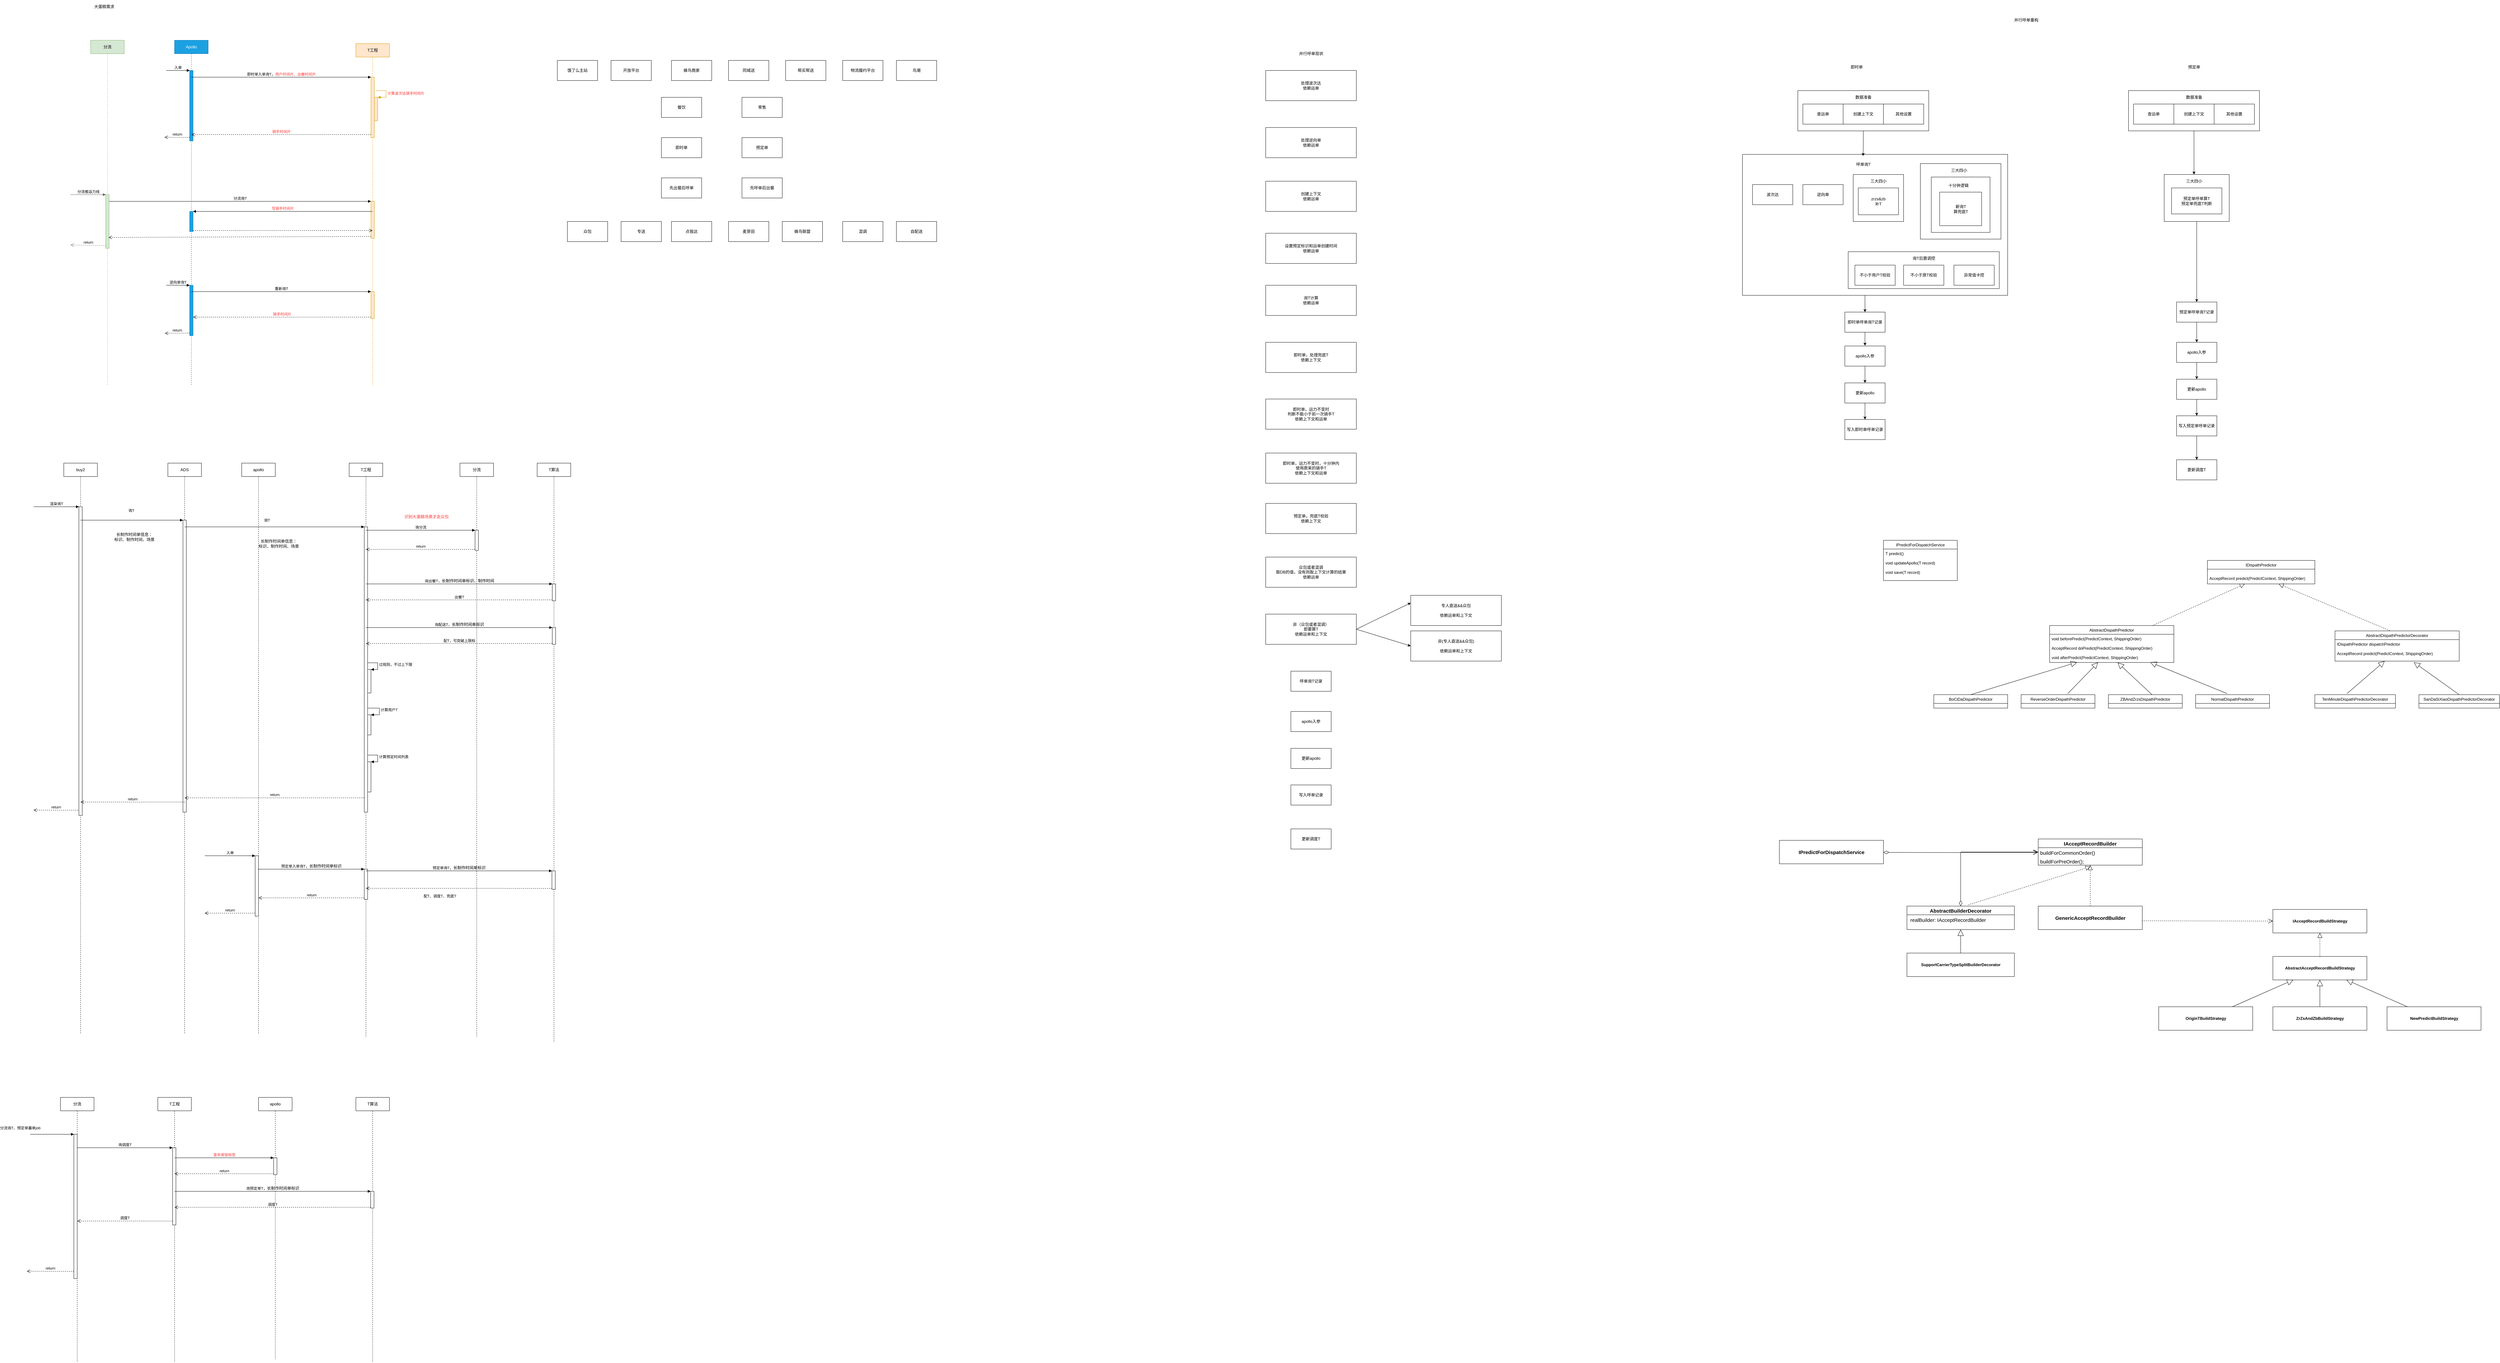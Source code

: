 <mxfile version="20.8.14" type="github">
  <diagram id="E3jALuVVR5PxI1aeyk7M" name="第 1 页">
    <mxGraphModel dx="3267" dy="2357" grid="1" gridSize="10" guides="1" tooltips="1" connect="1" arrows="1" fold="1" page="1" pageScale="1" pageWidth="827" pageHeight="1169" math="0" shadow="0">
      <root>
        <mxCell id="0" />
        <mxCell id="1" parent="0" />
        <mxCell id="zamYdvRCqPIExTTeQIOF-45" value="" style="whiteSpace=wrap;html=1;" vertex="1" parent="1">
          <mxGeometry x="4710" y="350" width="790" height="420" as="geometry" />
        </mxCell>
        <mxCell id="zamYdvRCqPIExTTeQIOF-87" value="" style="whiteSpace=wrap;html=1;" vertex="1" parent="1">
          <mxGeometry x="5025" y="640" width="450" height="110" as="geometry" />
        </mxCell>
        <mxCell id="zamYdvRCqPIExTTeQIOF-80" value="" style="edgeStyle=orthogonalEdgeStyle;rounded=0;orthogonalLoop=1;jettySize=auto;html=1;" edge="1" parent="1" source="zamYdvRCqPIExTTeQIOF-67" target="zamYdvRCqPIExTTeQIOF-77">
          <mxGeometry relative="1" as="geometry" />
        </mxCell>
        <mxCell id="zamYdvRCqPIExTTeQIOF-67" value="" style="whiteSpace=wrap;html=1;" vertex="1" parent="1">
          <mxGeometry x="5966.26" y="410" width="193.74" height="140" as="geometry" />
        </mxCell>
        <mxCell id="zamYdvRCqPIExTTeQIOF-64" value="" style="whiteSpace=wrap;html=1;" vertex="1" parent="1">
          <mxGeometry x="5040" y="410" width="150" height="140" as="geometry" />
        </mxCell>
        <mxCell id="zamYdvRCqPIExTTeQIOF-48" style="edgeStyle=orthogonalEdgeStyle;rounded=0;orthogonalLoop=1;jettySize=auto;html=1;entryX=0.5;entryY=0;entryDx=0;entryDy=0;" edge="1" parent="1" source="zamYdvRCqPIExTTeQIOF-45" target="zamYdvRCqPIExTTeQIOF-44">
          <mxGeometry relative="1" as="geometry">
            <Array as="points">
              <mxPoint x="5075" y="670" />
              <mxPoint x="5075" y="670" />
            </Array>
          </mxGeometry>
        </mxCell>
        <mxCell id="zamYdvRCqPIExTTeQIOF-37" value="" style="whiteSpace=wrap;html=1;" vertex="1" parent="1">
          <mxGeometry x="5240" y="377.5" width="240" height="225" as="geometry" />
        </mxCell>
        <mxCell id="zamYdvRCqPIExTTeQIOF-35" value="" style="whiteSpace=wrap;html=1;" vertex="1" parent="1">
          <mxGeometry x="5272.5" y="417.5" width="175" height="165" as="geometry" />
        </mxCell>
        <mxCell id="e2RcNM_Y5yWlaevunkYN-1" value="Apollo" style="shape=umlLifeline;perimeter=lifelinePerimeter;whiteSpace=wrap;html=1;container=1;collapsible=0;recursiveResize=0;outlineConnect=0;fillColor=#1ba1e2;fontColor=#ffffff;strokeColor=#006EAF;" parent="1" vertex="1">
          <mxGeometry x="40" y="10" width="100" height="1030" as="geometry" />
        </mxCell>
        <mxCell id="e2RcNM_Y5yWlaevunkYN-4" value="" style="html=1;points=[];perimeter=orthogonalPerimeter;fillColor=#1ba1e2;fontColor=#ffffff;strokeColor=#006EAF;" parent="e2RcNM_Y5yWlaevunkYN-1" vertex="1">
          <mxGeometry x="45" y="90" width="10" height="210" as="geometry" />
        </mxCell>
        <mxCell id="e2RcNM_Y5yWlaevunkYN-5" value="入单" style="html=1;verticalAlign=bottom;endArrow=block;entryX=0;entryY=0;rounded=0;" parent="e2RcNM_Y5yWlaevunkYN-1" target="e2RcNM_Y5yWlaevunkYN-4" edge="1">
          <mxGeometry relative="1" as="geometry">
            <mxPoint x="-25" y="90" as="sourcePoint" />
          </mxGeometry>
        </mxCell>
        <mxCell id="e2RcNM_Y5yWlaevunkYN-6" value="return" style="html=1;verticalAlign=bottom;endArrow=open;dashed=1;endSize=8;exitX=0;exitY=0.95;rounded=0;" parent="e2RcNM_Y5yWlaevunkYN-1" source="e2RcNM_Y5yWlaevunkYN-4" edge="1">
          <mxGeometry relative="1" as="geometry">
            <mxPoint x="-30" y="289" as="targetPoint" />
          </mxGeometry>
        </mxCell>
        <mxCell id="e2RcNM_Y5yWlaevunkYN-29" value="" style="html=1;points=[];perimeter=orthogonalPerimeter;fontColor=#ffffff;fillColor=#1ba1e2;strokeColor=#006EAF;" parent="e2RcNM_Y5yWlaevunkYN-1" vertex="1">
          <mxGeometry x="45" y="510" width="10" height="60" as="geometry" />
        </mxCell>
        <mxCell id="e2RcNM_Y5yWlaevunkYN-55" value="" style="html=1;points=[];perimeter=orthogonalPerimeter;fontColor=#ffffff;fillColor=#1ba1e2;strokeColor=#006EAF;" parent="e2RcNM_Y5yWlaevunkYN-1" vertex="1">
          <mxGeometry x="45" y="730" width="10" height="150" as="geometry" />
        </mxCell>
        <mxCell id="e2RcNM_Y5yWlaevunkYN-56" value="逆向单询T" style="html=1;verticalAlign=bottom;endArrow=block;entryX=0;entryY=0;rounded=0;fontColor=#000000;" parent="e2RcNM_Y5yWlaevunkYN-1" target="e2RcNM_Y5yWlaevunkYN-55" edge="1">
          <mxGeometry relative="1" as="geometry">
            <mxPoint x="-25" y="730" as="sourcePoint" />
          </mxGeometry>
        </mxCell>
        <mxCell id="e2RcNM_Y5yWlaevunkYN-57" value="return" style="html=1;verticalAlign=bottom;endArrow=open;dashed=1;endSize=8;exitX=0;exitY=0.95;rounded=0;fontColor=#000000;" parent="e2RcNM_Y5yWlaevunkYN-1" source="e2RcNM_Y5yWlaevunkYN-55" edge="1">
          <mxGeometry relative="1" as="geometry">
            <mxPoint x="-29" y="873" as="targetPoint" />
          </mxGeometry>
        </mxCell>
        <mxCell id="e2RcNM_Y5yWlaevunkYN-2" value="T工程" style="shape=umlLifeline;perimeter=lifelinePerimeter;whiteSpace=wrap;html=1;container=1;collapsible=0;recursiveResize=0;outlineConnect=0;fillColor=#ffe6cc;strokeColor=#d79b00;" parent="1" vertex="1">
          <mxGeometry x="580" y="20" width="100" height="1020" as="geometry" />
        </mxCell>
        <mxCell id="e2RcNM_Y5yWlaevunkYN-7" value="" style="html=1;points=[];perimeter=orthogonalPerimeter;fillColor=#ffe6cc;strokeColor=#d79b00;" parent="e2RcNM_Y5yWlaevunkYN-2" vertex="1">
          <mxGeometry x="45" y="100" width="10" height="180" as="geometry" />
        </mxCell>
        <mxCell id="e2RcNM_Y5yWlaevunkYN-13" value="" style="html=1;points=[];perimeter=orthogonalPerimeter;fillColor=#ffe6cc;strokeColor=#d79b00;" parent="e2RcNM_Y5yWlaevunkYN-2" vertex="1">
          <mxGeometry x="45" y="470" width="10" height="110" as="geometry" />
        </mxCell>
        <mxCell id="e2RcNM_Y5yWlaevunkYN-26" value="" style="html=1;points=[];perimeter=orthogonalPerimeter;fillColor=#ffe6cc;strokeColor=#d79b00;" parent="e2RcNM_Y5yWlaevunkYN-2" vertex="1">
          <mxGeometry x="55" y="160" width="10" height="70" as="geometry" />
        </mxCell>
        <mxCell id="e2RcNM_Y5yWlaevunkYN-27" value="&lt;font color=&quot;#ff3333&quot;&gt;计算波次达骑手时间片&lt;/font&gt;" style="edgeStyle=orthogonalEdgeStyle;html=1;align=left;spacingLeft=2;endArrow=block;rounded=0;entryX=1;entryY=0;fontColor=#000000;fillColor=#ffe6cc;strokeColor=#d79b00;" parent="e2RcNM_Y5yWlaevunkYN-2" target="e2RcNM_Y5yWlaevunkYN-26" edge="1">
          <mxGeometry relative="1" as="geometry">
            <mxPoint x="60" y="140" as="sourcePoint" />
            <Array as="points">
              <mxPoint x="90" y="140" />
            </Array>
          </mxGeometry>
        </mxCell>
        <mxCell id="e2RcNM_Y5yWlaevunkYN-58" value="" style="html=1;points=[];perimeter=orthogonalPerimeter;fillColor=#ffe6cc;strokeColor=#d79b00;" parent="e2RcNM_Y5yWlaevunkYN-2" vertex="1">
          <mxGeometry x="45" y="739" width="10" height="80" as="geometry" />
        </mxCell>
        <mxCell id="e2RcNM_Y5yWlaevunkYN-3" value="分流" style="shape=umlLifeline;perimeter=lifelinePerimeter;whiteSpace=wrap;html=1;container=1;collapsible=0;recursiveResize=0;outlineConnect=0;fillColor=#d5e8d4;strokeColor=#82b366;" parent="1" vertex="1">
          <mxGeometry x="-210" y="10" width="100" height="1030" as="geometry" />
        </mxCell>
        <mxCell id="e2RcNM_Y5yWlaevunkYN-10" value="" style="html=1;points=[];perimeter=orthogonalPerimeter;fillColor=#d5e8d4;strokeColor=#82b366;" parent="e2RcNM_Y5yWlaevunkYN-3" vertex="1">
          <mxGeometry x="45" y="460" width="10" height="160" as="geometry" />
        </mxCell>
        <mxCell id="e2RcNM_Y5yWlaevunkYN-11" value="分流推运力线" style="html=1;verticalAlign=bottom;endArrow=block;entryX=0;entryY=0;rounded=0;fillColor=#f5f5f5;strokeColor=#666666;" parent="e2RcNM_Y5yWlaevunkYN-3" target="e2RcNM_Y5yWlaevunkYN-10" edge="1">
          <mxGeometry relative="1" as="geometry">
            <mxPoint x="-60" y="460" as="sourcePoint" />
          </mxGeometry>
        </mxCell>
        <mxCell id="e2RcNM_Y5yWlaevunkYN-12" value="return" style="html=1;verticalAlign=bottom;endArrow=open;dashed=1;endSize=8;exitX=0;exitY=0.95;rounded=0;fillColor=#f5f5f5;strokeColor=#666666;" parent="e2RcNM_Y5yWlaevunkYN-3" source="e2RcNM_Y5yWlaevunkYN-10" edge="1">
          <mxGeometry relative="1" as="geometry">
            <mxPoint x="-60" y="610" as="targetPoint" />
          </mxGeometry>
        </mxCell>
        <mxCell id="e2RcNM_Y5yWlaevunkYN-8" value="即时单入单询T，&lt;font color=&quot;#ff3333&quot;&gt;用户时间片、出餐时间片&lt;/font&gt;" style="html=1;verticalAlign=bottom;endArrow=block;entryX=0;entryY=0;rounded=0;" parent="1" source="e2RcNM_Y5yWlaevunkYN-1" target="e2RcNM_Y5yWlaevunkYN-7" edge="1">
          <mxGeometry relative="1" as="geometry">
            <mxPoint x="195" y="110" as="sourcePoint" />
          </mxGeometry>
        </mxCell>
        <mxCell id="e2RcNM_Y5yWlaevunkYN-9" value="&lt;font color=&quot;#ff3333&quot;&gt;骑手时间片&lt;/font&gt;" style="html=1;verticalAlign=bottom;endArrow=open;dashed=1;endSize=8;exitX=0;exitY=0.95;rounded=0;" parent="1" source="e2RcNM_Y5yWlaevunkYN-7" target="e2RcNM_Y5yWlaevunkYN-1" edge="1">
          <mxGeometry relative="1" as="geometry">
            <mxPoint x="200" y="170" as="targetPoint" />
          </mxGeometry>
        </mxCell>
        <mxCell id="e2RcNM_Y5yWlaevunkYN-14" value="分流询T" style="html=1;verticalAlign=bottom;endArrow=block;entryX=0;entryY=0;rounded=0;" parent="1" source="e2RcNM_Y5yWlaevunkYN-10" target="e2RcNM_Y5yWlaevunkYN-13" edge="1">
          <mxGeometry relative="1" as="geometry">
            <mxPoint x="-160" y="500" as="sourcePoint" />
          </mxGeometry>
        </mxCell>
        <mxCell id="e2RcNM_Y5yWlaevunkYN-15" value="" style="html=1;verticalAlign=bottom;endArrow=open;dashed=1;endSize=8;exitX=0;exitY=0.95;rounded=0;entryX=0.844;entryY=0.797;entryDx=0;entryDy=0;entryPerimeter=0;" parent="1" source="e2RcNM_Y5yWlaevunkYN-13" target="e2RcNM_Y5yWlaevunkYN-10" edge="1">
          <mxGeometry relative="1" as="geometry">
            <mxPoint x="-161" y="576" as="targetPoint" />
          </mxGeometry>
        </mxCell>
        <mxCell id="e2RcNM_Y5yWlaevunkYN-30" value="写骑手时间片" style="html=1;verticalAlign=bottom;endArrow=block;entryX=1;entryY=0;rounded=0;fontColor=#FF3333;" parent="1" source="e2RcNM_Y5yWlaevunkYN-2" target="e2RcNM_Y5yWlaevunkYN-29" edge="1">
          <mxGeometry relative="1" as="geometry">
            <mxPoint x="155" y="510" as="sourcePoint" />
          </mxGeometry>
        </mxCell>
        <mxCell id="e2RcNM_Y5yWlaevunkYN-31" value="" style="html=1;verticalAlign=bottom;endArrow=open;dashed=1;endSize=8;exitX=1;exitY=0.95;rounded=0;fontColor=#FF3333;" parent="1" source="e2RcNM_Y5yWlaevunkYN-29" target="e2RcNM_Y5yWlaevunkYN-2" edge="1">
          <mxGeometry relative="1" as="geometry">
            <mxPoint x="155" y="567" as="targetPoint" />
          </mxGeometry>
        </mxCell>
        <mxCell id="e2RcNM_Y5yWlaevunkYN-35" value="饿了么主站" style="whiteSpace=wrap;html=1;fontColor=#000000;" parent="1" vertex="1">
          <mxGeometry x="1180" y="70" width="120" height="60" as="geometry" />
        </mxCell>
        <mxCell id="e2RcNM_Y5yWlaevunkYN-36" value="开放平台" style="whiteSpace=wrap;html=1;fontColor=#000000;" parent="1" vertex="1">
          <mxGeometry x="1340" y="70" width="120" height="60" as="geometry" />
        </mxCell>
        <mxCell id="e2RcNM_Y5yWlaevunkYN-37" value="同城送" style="whiteSpace=wrap;html=1;fontColor=#000000;" parent="1" vertex="1">
          <mxGeometry x="1690" y="70" width="120" height="60" as="geometry" />
        </mxCell>
        <mxCell id="e2RcNM_Y5yWlaevunkYN-38" value="帮买帮送" style="whiteSpace=wrap;html=1;fontColor=#000000;" parent="1" vertex="1">
          <mxGeometry x="1860" y="70" width="120" height="60" as="geometry" />
        </mxCell>
        <mxCell id="e2RcNM_Y5yWlaevunkYN-39" value="物流履约平台" style="whiteSpace=wrap;html=1;fontColor=#000000;" parent="1" vertex="1">
          <mxGeometry x="2030" y="70" width="120" height="60" as="geometry" />
        </mxCell>
        <mxCell id="e2RcNM_Y5yWlaevunkYN-40" value="鸟潮" style="whiteSpace=wrap;html=1;fontColor=#000000;" parent="1" vertex="1">
          <mxGeometry x="2190" y="70" width="120" height="60" as="geometry" />
        </mxCell>
        <mxCell id="e2RcNM_Y5yWlaevunkYN-41" value="餐饮" style="whiteSpace=wrap;html=1;fontColor=#000000;" parent="1" vertex="1">
          <mxGeometry x="1490" y="180" width="120" height="60" as="geometry" />
        </mxCell>
        <mxCell id="e2RcNM_Y5yWlaevunkYN-42" value="零售" style="whiteSpace=wrap;html=1;fontColor=#000000;" parent="1" vertex="1">
          <mxGeometry x="1730" y="180" width="120" height="60" as="geometry" />
        </mxCell>
        <mxCell id="e2RcNM_Y5yWlaevunkYN-43" value="众包" style="whiteSpace=wrap;html=1;fontColor=#000000;" parent="1" vertex="1">
          <mxGeometry x="1210" y="550" width="120" height="60" as="geometry" />
        </mxCell>
        <mxCell id="e2RcNM_Y5yWlaevunkYN-44" value="专送" style="whiteSpace=wrap;html=1;fontColor=#000000;" parent="1" vertex="1">
          <mxGeometry x="1370" y="550" width="120" height="60" as="geometry" />
        </mxCell>
        <mxCell id="e2RcNM_Y5yWlaevunkYN-45" value="混调" style="whiteSpace=wrap;html=1;fontColor=#000000;" parent="1" vertex="1">
          <mxGeometry x="2030" y="550" width="120" height="60" as="geometry" />
        </mxCell>
        <mxCell id="e2RcNM_Y5yWlaevunkYN-46" value="自配送" style="whiteSpace=wrap;html=1;fontColor=#000000;" parent="1" vertex="1">
          <mxGeometry x="2190" y="550" width="120" height="60" as="geometry" />
        </mxCell>
        <mxCell id="e2RcNM_Y5yWlaevunkYN-47" value="即时单" style="whiteSpace=wrap;html=1;fontColor=#000000;" parent="1" vertex="1">
          <mxGeometry x="1490" y="300" width="120" height="60" as="geometry" />
        </mxCell>
        <mxCell id="e2RcNM_Y5yWlaevunkYN-48" value="预定单" style="whiteSpace=wrap;html=1;fontColor=#000000;" parent="1" vertex="1">
          <mxGeometry x="1730" y="300" width="120" height="60" as="geometry" />
        </mxCell>
        <mxCell id="e2RcNM_Y5yWlaevunkYN-49" value="先出餐后呼单" style="whiteSpace=wrap;html=1;fontColor=#000000;" parent="1" vertex="1">
          <mxGeometry x="1490" y="420" width="120" height="60" as="geometry" />
        </mxCell>
        <mxCell id="e2RcNM_Y5yWlaevunkYN-50" value="先呼单后出餐" style="whiteSpace=wrap;html=1;fontColor=#000000;" parent="1" vertex="1">
          <mxGeometry x="1730" y="420" width="120" height="60" as="geometry" />
        </mxCell>
        <mxCell id="e2RcNM_Y5yWlaevunkYN-51" value="蜂鸟商家" style="whiteSpace=wrap;html=1;fontColor=#000000;" parent="1" vertex="1">
          <mxGeometry x="1520" y="70" width="120" height="60" as="geometry" />
        </mxCell>
        <mxCell id="e2RcNM_Y5yWlaevunkYN-52" value="点我达" style="whiteSpace=wrap;html=1;fontColor=#000000;" parent="1" vertex="1">
          <mxGeometry x="1520" y="550" width="120" height="60" as="geometry" />
        </mxCell>
        <mxCell id="e2RcNM_Y5yWlaevunkYN-53" value="麦芽田" style="whiteSpace=wrap;html=1;fontColor=#000000;" parent="1" vertex="1">
          <mxGeometry x="1690" y="550" width="120" height="60" as="geometry" />
        </mxCell>
        <mxCell id="e2RcNM_Y5yWlaevunkYN-54" value="蜂鸟联盟" style="whiteSpace=wrap;html=1;fontColor=#000000;" parent="1" vertex="1">
          <mxGeometry x="1850" y="550" width="120" height="60" as="geometry" />
        </mxCell>
        <mxCell id="e2RcNM_Y5yWlaevunkYN-59" value="重新询T" style="html=1;verticalAlign=bottom;endArrow=block;entryX=0;entryY=0;rounded=0;fontColor=#000000;" parent="1" target="e2RcNM_Y5yWlaevunkYN-58" edge="1">
          <mxGeometry relative="1" as="geometry">
            <mxPoint x="90.25" y="759" as="sourcePoint" />
          </mxGeometry>
        </mxCell>
        <mxCell id="e2RcNM_Y5yWlaevunkYN-60" value="&lt;span style=&quot;color: rgb(255, 51, 51);&quot;&gt;骑手时间片&lt;/span&gt;" style="html=1;verticalAlign=bottom;endArrow=open;dashed=1;endSize=8;exitX=0;exitY=0.95;rounded=0;fontColor=#000000;" parent="1" source="e2RcNM_Y5yWlaevunkYN-58" target="e2RcNM_Y5yWlaevunkYN-55" edge="1">
          <mxGeometry relative="1" as="geometry">
            <mxPoint x="555" y="835" as="targetPoint" />
          </mxGeometry>
        </mxCell>
        <mxCell id="AoUmKHOgmjfq3gmo8bAv-2" value="buy2" style="shape=umlLifeline;perimeter=lifelinePerimeter;whiteSpace=wrap;html=1;container=1;collapsible=0;recursiveResize=0;outlineConnect=0;" parent="1" vertex="1">
          <mxGeometry x="-290" y="1270" width="100" height="1700" as="geometry" />
        </mxCell>
        <mxCell id="AoUmKHOgmjfq3gmo8bAv-10" value="" style="html=1;points=[];perimeter=orthogonalPerimeter;" parent="AoUmKHOgmjfq3gmo8bAv-2" vertex="1">
          <mxGeometry x="45" y="130" width="10" height="920" as="geometry" />
        </mxCell>
        <mxCell id="AoUmKHOgmjfq3gmo8bAv-11" value="渲染询T" style="html=1;verticalAlign=bottom;endArrow=block;entryX=0;entryY=0;rounded=0;" parent="AoUmKHOgmjfq3gmo8bAv-2" target="AoUmKHOgmjfq3gmo8bAv-10" edge="1">
          <mxGeometry relative="1" as="geometry">
            <mxPoint x="-90" y="130" as="sourcePoint" />
          </mxGeometry>
        </mxCell>
        <mxCell id="AoUmKHOgmjfq3gmo8bAv-12" value="return" style="html=1;verticalAlign=bottom;endArrow=open;dashed=1;endSize=8;rounded=0;exitX=-0.2;exitY=0.983;exitDx=0;exitDy=0;exitPerimeter=0;" parent="AoUmKHOgmjfq3gmo8bAv-2" source="AoUmKHOgmjfq3gmo8bAv-10" edge="1">
          <mxGeometry relative="1" as="geometry">
            <mxPoint x="-90" y="1034" as="targetPoint" />
          </mxGeometry>
        </mxCell>
        <mxCell id="AoUmKHOgmjfq3gmo8bAv-3" value="ADS" style="shape=umlLifeline;perimeter=lifelinePerimeter;whiteSpace=wrap;html=1;container=1;collapsible=0;recursiveResize=0;outlineConnect=0;" parent="1" vertex="1">
          <mxGeometry x="20" y="1270" width="100" height="1700" as="geometry" />
        </mxCell>
        <mxCell id="AoUmKHOgmjfq3gmo8bAv-13" value="" style="html=1;points=[];perimeter=orthogonalPerimeter;" parent="AoUmKHOgmjfq3gmo8bAv-3" vertex="1">
          <mxGeometry x="45" y="170" width="10" height="870" as="geometry" />
        </mxCell>
        <mxCell id="AoUmKHOgmjfq3gmo8bAv-4" value="T工程" style="shape=umlLifeline;perimeter=lifelinePerimeter;whiteSpace=wrap;html=1;container=1;collapsible=0;recursiveResize=0;outlineConnect=0;" parent="1" vertex="1">
          <mxGeometry x="560" y="1270" width="100" height="1710" as="geometry" />
        </mxCell>
        <mxCell id="AoUmKHOgmjfq3gmo8bAv-16" value="" style="html=1;points=[];perimeter=orthogonalPerimeter;" parent="AoUmKHOgmjfq3gmo8bAv-4" vertex="1">
          <mxGeometry x="45" y="190" width="10" height="850" as="geometry" />
        </mxCell>
        <mxCell id="AoUmKHOgmjfq3gmo8bAv-35" value="" style="html=1;points=[];perimeter=orthogonalPerimeter;" parent="AoUmKHOgmjfq3gmo8bAv-4" vertex="1">
          <mxGeometry x="55" y="615" width="10" height="70" as="geometry" />
        </mxCell>
        <mxCell id="AoUmKHOgmjfq3gmo8bAv-36" value="过规则，不过上下限" style="edgeStyle=orthogonalEdgeStyle;html=1;align=left;spacingLeft=2;endArrow=block;rounded=0;entryX=1;entryY=0;fontColor=#000000;" parent="AoUmKHOgmjfq3gmo8bAv-4" target="AoUmKHOgmjfq3gmo8bAv-35" edge="1">
          <mxGeometry relative="1" as="geometry">
            <mxPoint x="55" y="595" as="sourcePoint" />
            <Array as="points">
              <mxPoint x="85" y="595" />
            </Array>
          </mxGeometry>
        </mxCell>
        <mxCell id="AoUmKHOgmjfq3gmo8bAv-37" value="" style="html=1;points=[];perimeter=orthogonalPerimeter;" parent="AoUmKHOgmjfq3gmo8bAv-4" vertex="1">
          <mxGeometry x="55" y="750" width="10" height="60" as="geometry" />
        </mxCell>
        <mxCell id="AoUmKHOgmjfq3gmo8bAv-38" value="计算用户T" style="edgeStyle=orthogonalEdgeStyle;html=1;align=left;spacingLeft=2;endArrow=block;rounded=0;entryX=1;entryY=0;" parent="AoUmKHOgmjfq3gmo8bAv-4" target="AoUmKHOgmjfq3gmo8bAv-37" edge="1">
          <mxGeometry relative="1" as="geometry">
            <mxPoint x="55" y="730" as="sourcePoint" />
            <Array as="points">
              <mxPoint x="90" y="730" />
            </Array>
          </mxGeometry>
        </mxCell>
        <mxCell id="AoUmKHOgmjfq3gmo8bAv-39" value="" style="html=1;points=[];perimeter=orthogonalPerimeter;" parent="AoUmKHOgmjfq3gmo8bAv-4" vertex="1">
          <mxGeometry x="55" y="890" width="10" height="90" as="geometry" />
        </mxCell>
        <mxCell id="AoUmKHOgmjfq3gmo8bAv-40" value="计算预定时间列表" style="edgeStyle=orthogonalEdgeStyle;html=1;align=left;spacingLeft=2;endArrow=block;rounded=0;entryX=1;entryY=0;" parent="AoUmKHOgmjfq3gmo8bAv-4" target="AoUmKHOgmjfq3gmo8bAv-39" edge="1">
          <mxGeometry relative="1" as="geometry">
            <mxPoint x="55" y="870" as="sourcePoint" />
            <Array as="points">
              <mxPoint x="85" y="870" />
            </Array>
          </mxGeometry>
        </mxCell>
        <mxCell id="AoUmKHOgmjfq3gmo8bAv-50" value="" style="html=1;points=[];perimeter=orthogonalPerimeter;" parent="AoUmKHOgmjfq3gmo8bAv-4" vertex="1">
          <mxGeometry x="45" y="1210" width="10" height="90" as="geometry" />
        </mxCell>
        <mxCell id="AoUmKHOgmjfq3gmo8bAv-6" value="T算法" style="shape=umlLifeline;perimeter=lifelinePerimeter;whiteSpace=wrap;html=1;container=1;collapsible=0;recursiveResize=0;outlineConnect=0;" parent="1" vertex="1">
          <mxGeometry x="1120" y="1270" width="100" height="1725" as="geometry" />
        </mxCell>
        <mxCell id="AoUmKHOgmjfq3gmo8bAv-25" value="" style="html=1;points=[];perimeter=orthogonalPerimeter;" parent="AoUmKHOgmjfq3gmo8bAv-6" vertex="1">
          <mxGeometry x="45" y="360" width="10" height="50" as="geometry" />
        </mxCell>
        <mxCell id="AoUmKHOgmjfq3gmo8bAv-32" value="" style="html=1;points=[];perimeter=orthogonalPerimeter;" parent="AoUmKHOgmjfq3gmo8bAv-6" vertex="1">
          <mxGeometry x="45" y="490" width="10" height="50" as="geometry" />
        </mxCell>
        <mxCell id="AoUmKHOgmjfq3gmo8bAv-53" value="" style="html=1;points=[];perimeter=orthogonalPerimeter;" parent="AoUmKHOgmjfq3gmo8bAv-6" vertex="1">
          <mxGeometry x="44" y="1215" width="10" height="55" as="geometry" />
        </mxCell>
        <mxCell id="AoUmKHOgmjfq3gmo8bAv-14" value="&lt;font color=&quot;#000000&quot;&gt;询T&lt;/font&gt;" style="html=1;verticalAlign=bottom;endArrow=block;entryX=0;entryY=0;rounded=0;fontColor=#FF3333;" parent="1" source="AoUmKHOgmjfq3gmo8bAv-2" target="AoUmKHOgmjfq3gmo8bAv-13" edge="1">
          <mxGeometry x="-0.014" y="20" relative="1" as="geometry">
            <mxPoint x="5" y="1440" as="sourcePoint" />
            <mxPoint as="offset" />
          </mxGeometry>
        </mxCell>
        <mxCell id="AoUmKHOgmjfq3gmo8bAv-17" value="" style="html=1;verticalAlign=bottom;endArrow=block;entryX=0;entryY=0;rounded=0;" parent="1" source="AoUmKHOgmjfq3gmo8bAv-3" target="AoUmKHOgmjfq3gmo8bAv-16" edge="1">
          <mxGeometry relative="1" as="geometry">
            <mxPoint x="455" y="1460" as="sourcePoint" />
          </mxGeometry>
        </mxCell>
        <mxCell id="AoUmKHOgmjfq3gmo8bAv-19" value="&lt;span style=&quot;font-size: 11px; background-color: rgb(255, 255, 255);&quot;&gt;&lt;font color=&quot;#000000&quot;&gt;询T&lt;/font&gt;&lt;/span&gt;" style="text;html=1;align=center;verticalAlign=middle;resizable=0;points=[];autosize=1;strokeColor=none;fillColor=none;fontColor=#FF3333;" parent="1" vertex="1">
          <mxGeometry x="290" y="1420" width="50" height="40" as="geometry" />
        </mxCell>
        <mxCell id="AoUmKHOgmjfq3gmo8bAv-26" value="&lt;font color=&quot;#000000&quot;&gt;询出餐T，&lt;/font&gt;&lt;span style=&quot;color: rgb(0, 0, 0); font-size: 12px; background-color: rgb(251, 251, 251);&quot;&gt;长制作时间单标识、制作时间&lt;/span&gt;" style="html=1;verticalAlign=bottom;endArrow=block;entryX=0;entryY=0;rounded=0;fontColor=#FF3333;" parent="1" source="AoUmKHOgmjfq3gmo8bAv-4" target="AoUmKHOgmjfq3gmo8bAv-25" edge="1">
          <mxGeometry relative="1" as="geometry">
            <mxPoint x="650" y="1620" as="sourcePoint" />
          </mxGeometry>
        </mxCell>
        <mxCell id="AoUmKHOgmjfq3gmo8bAv-27" value="出餐T" style="html=1;verticalAlign=bottom;endArrow=open;dashed=1;endSize=8;exitX=0;exitY=0.95;rounded=0;" parent="1" source="AoUmKHOgmjfq3gmo8bAv-25" target="AoUmKHOgmjfq3gmo8bAv-4" edge="1">
          <mxGeometry relative="1" as="geometry">
            <mxPoint x="740" y="1677" as="targetPoint" />
          </mxGeometry>
        </mxCell>
        <mxCell id="AoUmKHOgmjfq3gmo8bAv-33" value="&lt;font color=&quot;#000000&quot;&gt;询配送T，&lt;/font&gt;&lt;span style=&quot;color: rgb(0, 0, 0); font-size: 12px; background-color: rgb(251, 251, 251);&quot;&gt;长制作时间单标识&lt;/span&gt;" style="html=1;verticalAlign=bottom;endArrow=block;entryX=0;entryY=0;rounded=0;fontColor=#FF3333;" parent="1" source="AoUmKHOgmjfq3gmo8bAv-4" target="AoUmKHOgmjfq3gmo8bAv-32" edge="1">
          <mxGeometry relative="1" as="geometry">
            <mxPoint x="1078" y="1760" as="sourcePoint" />
          </mxGeometry>
        </mxCell>
        <mxCell id="AoUmKHOgmjfq3gmo8bAv-34" value="配T，可突破上限标" style="html=1;verticalAlign=bottom;endArrow=open;dashed=1;endSize=8;exitX=0;exitY=0.95;rounded=0;" parent="1" source="AoUmKHOgmjfq3gmo8bAv-32" target="AoUmKHOgmjfq3gmo8bAv-4" edge="1">
          <mxGeometry relative="1" as="geometry">
            <mxPoint x="1078" y="1836" as="targetPoint" />
          </mxGeometry>
        </mxCell>
        <mxCell id="AoUmKHOgmjfq3gmo8bAv-18" value="return" style="html=1;verticalAlign=bottom;endArrow=open;dashed=1;endSize=8;exitX=0;exitY=0.95;rounded=0;" parent="1" source="AoUmKHOgmjfq3gmo8bAv-16" target="AoUmKHOgmjfq3gmo8bAv-3" edge="1">
          <mxGeometry relative="1" as="geometry">
            <mxPoint x="340" y="1906" as="targetPoint" />
          </mxGeometry>
        </mxCell>
        <mxCell id="AoUmKHOgmjfq3gmo8bAv-15" value="return" style="html=1;verticalAlign=bottom;endArrow=open;dashed=1;endSize=8;rounded=0;" parent="1" target="AoUmKHOgmjfq3gmo8bAv-2" edge="1">
          <mxGeometry relative="1" as="geometry">
            <mxPoint x="-80" y="2272.667" as="targetPoint" />
            <mxPoint x="70" y="2280" as="sourcePoint" />
          </mxGeometry>
        </mxCell>
        <mxCell id="AoUmKHOgmjfq3gmo8bAv-42" value="apollo" style="shape=umlLifeline;perimeter=lifelinePerimeter;whiteSpace=wrap;html=1;container=1;collapsible=0;recursiveResize=0;outlineConnect=0;" parent="1" vertex="1">
          <mxGeometry x="240" y="1270" width="100" height="1700" as="geometry" />
        </mxCell>
        <mxCell id="AoUmKHOgmjfq3gmo8bAv-47" value="" style="html=1;points=[];perimeter=orthogonalPerimeter;" parent="AoUmKHOgmjfq3gmo8bAv-42" vertex="1">
          <mxGeometry x="40" y="1170" width="10" height="180" as="geometry" />
        </mxCell>
        <mxCell id="AoUmKHOgmjfq3gmo8bAv-48" value="入单" style="html=1;verticalAlign=bottom;endArrow=block;entryX=0;entryY=0;rounded=0;" parent="AoUmKHOgmjfq3gmo8bAv-42" target="AoUmKHOgmjfq3gmo8bAv-47" edge="1">
          <mxGeometry relative="1" as="geometry">
            <mxPoint x="-110" y="1170" as="sourcePoint" />
          </mxGeometry>
        </mxCell>
        <mxCell id="AoUmKHOgmjfq3gmo8bAv-49" value="return" style="html=1;verticalAlign=bottom;endArrow=open;dashed=1;endSize=8;exitX=0;exitY=0.95;rounded=0;" parent="AoUmKHOgmjfq3gmo8bAv-42" source="AoUmKHOgmjfq3gmo8bAv-47" edge="1">
          <mxGeometry relative="1" as="geometry">
            <mxPoint x="-110" y="1341" as="targetPoint" />
          </mxGeometry>
        </mxCell>
        <mxCell id="AoUmKHOgmjfq3gmo8bAv-51" value="&lt;font color=&quot;#000000&quot;&gt;预定单入单询T，&lt;/font&gt;&lt;span style=&quot;color: rgb(0, 0, 0); font-size: 12px; background-color: rgb(251, 251, 251);&quot;&gt;长制作时间单标识&lt;/span&gt;" style="html=1;verticalAlign=bottom;endArrow=block;entryX=0;entryY=0;rounded=0;fontColor=#FF3333;" parent="1" target="AoUmKHOgmjfq3gmo8bAv-50" edge="1">
          <mxGeometry relative="1" as="geometry">
            <mxPoint x="288.5" y="2480" as="sourcePoint" />
          </mxGeometry>
        </mxCell>
        <mxCell id="AoUmKHOgmjfq3gmo8bAv-54" value="&lt;font color=&quot;#000000&quot;&gt;预定单询T，&lt;/font&gt;&lt;span style=&quot;color: rgb(0, 0, 0); font-size: 12px; background-color: rgb(251, 251, 251);&quot;&gt;长制作时间单标识&lt;/span&gt;" style="html=1;verticalAlign=bottom;endArrow=block;entryX=0;entryY=0;rounded=0;fontColor=#FF3333;" parent="1" source="AoUmKHOgmjfq3gmo8bAv-4" target="AoUmKHOgmjfq3gmo8bAv-53" edge="1">
          <mxGeometry relative="1" as="geometry">
            <mxPoint x="553.5" y="2490" as="sourcePoint" />
          </mxGeometry>
        </mxCell>
        <mxCell id="AoUmKHOgmjfq3gmo8bAv-55" value="" style="html=1;verticalAlign=bottom;endArrow=open;dashed=1;endSize=8;exitX=0;exitY=0.95;rounded=0;" parent="1" source="AoUmKHOgmjfq3gmo8bAv-53" edge="1">
          <mxGeometry relative="1" as="geometry">
            <mxPoint x="610" y="2537" as="targetPoint" />
          </mxGeometry>
        </mxCell>
        <mxCell id="AoUmKHOgmjfq3gmo8bAv-57" value="&lt;span style=&quot;font-size: 11px; background-color: rgb(255, 255, 255);&quot;&gt;配T、调度T、兜底T&lt;/span&gt;" style="text;html=1;align=center;verticalAlign=middle;resizable=0;points=[];autosize=1;strokeColor=none;fillColor=none;" parent="1" vertex="1">
          <mxGeometry x="740" y="2540" width="180" height="40" as="geometry" />
        </mxCell>
        <mxCell id="AoUmKHOgmjfq3gmo8bAv-52" value="return" style="html=1;verticalAlign=bottom;endArrow=open;dashed=1;endSize=8;exitX=0;exitY=0.95;rounded=0;" parent="1" source="AoUmKHOgmjfq3gmo8bAv-50" target="AoUmKHOgmjfq3gmo8bAv-47" edge="1">
          <mxGeometry relative="1" as="geometry">
            <mxPoint x="450" y="2594" as="targetPoint" />
          </mxGeometry>
        </mxCell>
        <mxCell id="AoUmKHOgmjfq3gmo8bAv-59" value="分流" style="shape=umlLifeline;perimeter=lifelinePerimeter;whiteSpace=wrap;html=1;container=1;collapsible=0;recursiveResize=0;outlineConnect=0;fontColor=#000000;" parent="1" vertex="1">
          <mxGeometry x="-300" y="3160" width="100" height="790" as="geometry" />
        </mxCell>
        <mxCell id="AoUmKHOgmjfq3gmo8bAv-62" value="" style="html=1;points=[];perimeter=orthogonalPerimeter;fontColor=#000000;" parent="AoUmKHOgmjfq3gmo8bAv-59" vertex="1">
          <mxGeometry x="40" y="110" width="10" height="430" as="geometry" />
        </mxCell>
        <mxCell id="AoUmKHOgmjfq3gmo8bAv-63" value="分流询T、预定单蓄单job" style="html=1;verticalAlign=bottom;endArrow=block;entryX=0;entryY=0;rounded=0;fontColor=#000000;" parent="AoUmKHOgmjfq3gmo8bAv-59" target="AoUmKHOgmjfq3gmo8bAv-62" edge="1">
          <mxGeometry x="-1" y="32" relative="1" as="geometry">
            <mxPoint x="-90" y="110" as="sourcePoint" />
            <mxPoint x="-30" y="22" as="offset" />
          </mxGeometry>
        </mxCell>
        <mxCell id="AoUmKHOgmjfq3gmo8bAv-64" value="return" style="html=1;verticalAlign=bottom;endArrow=open;dashed=1;endSize=8;exitX=0;exitY=0.95;rounded=0;fontColor=#000000;" parent="AoUmKHOgmjfq3gmo8bAv-59" source="AoUmKHOgmjfq3gmo8bAv-62" edge="1">
          <mxGeometry relative="1" as="geometry">
            <mxPoint x="-100" y="518" as="targetPoint" />
          </mxGeometry>
        </mxCell>
        <mxCell id="AoUmKHOgmjfq3gmo8bAv-60" value="T工程" style="shape=umlLifeline;perimeter=lifelinePerimeter;whiteSpace=wrap;html=1;container=1;collapsible=0;recursiveResize=0;outlineConnect=0;fontColor=#000000;" parent="1" vertex="1">
          <mxGeometry x="-10" y="3160" width="100" height="790" as="geometry" />
        </mxCell>
        <mxCell id="AoUmKHOgmjfq3gmo8bAv-65" value="" style="html=1;points=[];perimeter=orthogonalPerimeter;fontColor=#000000;" parent="AoUmKHOgmjfq3gmo8bAv-60" vertex="1">
          <mxGeometry x="44" y="150" width="10" height="230" as="geometry" />
        </mxCell>
        <mxCell id="AoUmKHOgmjfq3gmo8bAv-61" value="apollo" style="shape=umlLifeline;perimeter=lifelinePerimeter;whiteSpace=wrap;html=1;container=1;collapsible=0;recursiveResize=0;outlineConnect=0;fontColor=#000000;" parent="1" vertex="1">
          <mxGeometry x="290" y="3160" width="100" height="780" as="geometry" />
        </mxCell>
        <mxCell id="AoUmKHOgmjfq3gmo8bAv-69" value="" style="html=1;points=[];perimeter=orthogonalPerimeter;fontColor=#000000;" parent="AoUmKHOgmjfq3gmo8bAv-61" vertex="1">
          <mxGeometry x="45" y="180" width="10" height="50" as="geometry" />
        </mxCell>
        <mxCell id="AoUmKHOgmjfq3gmo8bAv-66" value="询调度T" style="html=1;verticalAlign=bottom;endArrow=block;entryX=0;entryY=0;rounded=0;fontColor=#000000;" parent="1" source="AoUmKHOgmjfq3gmo8bAv-59" target="AoUmKHOgmjfq3gmo8bAv-65" edge="1">
          <mxGeometry relative="1" as="geometry">
            <mxPoint x="-160" y="3310" as="sourcePoint" />
          </mxGeometry>
        </mxCell>
        <mxCell id="AoUmKHOgmjfq3gmo8bAv-67" value="调度T" style="html=1;verticalAlign=bottom;endArrow=open;dashed=1;endSize=8;exitX=0;exitY=0.95;rounded=0;fontColor=#000000;" parent="1" source="AoUmKHOgmjfq3gmo8bAv-65" target="AoUmKHOgmjfq3gmo8bAv-59" edge="1">
          <mxGeometry relative="1" as="geometry">
            <mxPoint x="-36" y="3386" as="targetPoint" />
          </mxGeometry>
        </mxCell>
        <mxCell id="AoUmKHOgmjfq3gmo8bAv-68" value="T算法" style="shape=umlLifeline;perimeter=lifelinePerimeter;whiteSpace=wrap;html=1;container=1;collapsible=0;recursiveResize=0;outlineConnect=0;fontColor=#000000;" parent="1" vertex="1">
          <mxGeometry x="580" y="3160" width="100" height="790" as="geometry" />
        </mxCell>
        <mxCell id="AoUmKHOgmjfq3gmo8bAv-75" value="" style="html=1;points=[];perimeter=orthogonalPerimeter;fontColor=#000000;" parent="AoUmKHOgmjfq3gmo8bAv-68" vertex="1">
          <mxGeometry x="44" y="280" width="10" height="50" as="geometry" />
        </mxCell>
        <mxCell id="AoUmKHOgmjfq3gmo8bAv-70" value="&lt;font color=&quot;#ff3333&quot;&gt;查年夜饭标签&lt;/font&gt;" style="html=1;verticalAlign=bottom;endArrow=block;entryX=0;entryY=0;rounded=0;fontColor=#000000;" parent="1" source="AoUmKHOgmjfq3gmo8bAv-60" target="AoUmKHOgmjfq3gmo8bAv-69" edge="1">
          <mxGeometry relative="1" as="geometry">
            <mxPoint x="265" y="3340" as="sourcePoint" />
          </mxGeometry>
        </mxCell>
        <mxCell id="AoUmKHOgmjfq3gmo8bAv-71" value="return" style="html=1;verticalAlign=bottom;endArrow=open;dashed=1;endSize=8;exitX=0;exitY=0.95;rounded=0;fontColor=#000000;" parent="1" source="AoUmKHOgmjfq3gmo8bAv-69" target="AoUmKHOgmjfq3gmo8bAv-60" edge="1">
          <mxGeometry relative="1" as="geometry">
            <mxPoint x="265" y="3416" as="targetPoint" />
          </mxGeometry>
        </mxCell>
        <mxCell id="AoUmKHOgmjfq3gmo8bAv-76" value="询预定单T，&lt;span style=&quot;font-size: 12px; background-color: rgb(251, 251, 251);&quot;&gt;长制作时间单标识&lt;/span&gt;" style="html=1;verticalAlign=bottom;endArrow=block;entryX=0;entryY=0;rounded=0;fontColor=#000000;" parent="1" source="AoUmKHOgmjfq3gmo8bAv-60" target="AoUmKHOgmjfq3gmo8bAv-75" edge="1">
          <mxGeometry relative="1" as="geometry">
            <mxPoint x="554" y="3440" as="sourcePoint" />
          </mxGeometry>
        </mxCell>
        <mxCell id="AoUmKHOgmjfq3gmo8bAv-77" value="调度T" style="html=1;verticalAlign=bottom;endArrow=open;dashed=1;endSize=8;exitX=0;exitY=0.95;rounded=0;fontColor=#000000;" parent="1" source="AoUmKHOgmjfq3gmo8bAv-75" target="AoUmKHOgmjfq3gmo8bAv-60" edge="1">
          <mxGeometry relative="1" as="geometry">
            <mxPoint x="554" y="3516" as="targetPoint" />
          </mxGeometry>
        </mxCell>
        <mxCell id="9se46bVj3GfnI24Nl3E_-1" value="长制作时间单信息：&lt;br&gt;标识、制作时间、场景" style="text;html=1;align=center;verticalAlign=middle;resizable=0;points=[];autosize=1;strokeColor=none;fillColor=none;" parent="1" vertex="1">
          <mxGeometry x="-180" y="1460" width="200" height="60" as="geometry" />
        </mxCell>
        <mxCell id="9se46bVj3GfnI24Nl3E_-3" value="长制作时间单信息：&lt;br&gt;标识、制作时间、场景" style="text;html=1;align=center;verticalAlign=middle;resizable=0;points=[];autosize=1;strokeColor=none;fillColor=none;" parent="1" vertex="1">
          <mxGeometry x="250" y="1480" width="200" height="60" as="geometry" />
        </mxCell>
        <mxCell id="9se46bVj3GfnI24Nl3E_-4" value="分流" style="shape=umlLifeline;perimeter=lifelinePerimeter;whiteSpace=wrap;html=1;container=1;collapsible=0;recursiveResize=0;outlineConnect=0;" parent="1" vertex="1">
          <mxGeometry x="890" y="1270" width="100" height="1710" as="geometry" />
        </mxCell>
        <mxCell id="9se46bVj3GfnI24Nl3E_-13" value="" style="html=1;points=[];perimeter=orthogonalPerimeter;fontColor=#000000;" parent="9se46bVj3GfnI24Nl3E_-4" vertex="1">
          <mxGeometry x="45" y="200" width="10" height="60" as="geometry" />
        </mxCell>
        <mxCell id="9se46bVj3GfnI24Nl3E_-15" value="return" style="html=1;verticalAlign=bottom;endArrow=open;dashed=1;endSize=8;exitX=0;exitY=0.95;rounded=0;fontColor=#000000;" parent="1" source="9se46bVj3GfnI24Nl3E_-13" target="AoUmKHOgmjfq3gmo8bAv-4" edge="1">
          <mxGeometry relative="1" as="geometry">
            <mxPoint x="865" y="1546" as="targetPoint" />
          </mxGeometry>
        </mxCell>
        <mxCell id="9se46bVj3GfnI24Nl3E_-14" value="询分流" style="html=1;verticalAlign=bottom;endArrow=block;entryX=0;entryY=0;rounded=0;fontColor=#000000;" parent="1" source="AoUmKHOgmjfq3gmo8bAv-4" target="9se46bVj3GfnI24Nl3E_-13" edge="1">
          <mxGeometry relative="1" as="geometry">
            <mxPoint x="865" y="1470" as="sourcePoint" />
          </mxGeometry>
        </mxCell>
        <mxCell id="9se46bVj3GfnI24Nl3E_-16" value="&lt;font color=&quot;#ff3333&quot;&gt;识别大蛋糕场景才走众包&lt;/font&gt;" style="text;html=1;align=center;verticalAlign=middle;resizable=0;points=[];autosize=1;strokeColor=none;fillColor=none;fontColor=#000000;" parent="1" vertex="1">
          <mxGeometry x="680" y="1410" width="220" height="40" as="geometry" />
        </mxCell>
        <mxCell id="zamYdvRCqPIExTTeQIOF-1" value="大蛋糕需求" style="text;html=1;align=center;verticalAlign=middle;resizable=0;points=[];autosize=1;strokeColor=none;fillColor=none;" vertex="1" parent="1">
          <mxGeometry x="-225" y="-110" width="110" height="40" as="geometry" />
        </mxCell>
        <mxCell id="zamYdvRCqPIExTTeQIOF-2" value="并行呼单重构" style="text;html=1;align=center;verticalAlign=middle;resizable=0;points=[];autosize=1;strokeColor=none;fillColor=none;" vertex="1" parent="1">
          <mxGeometry x="5490" y="-70" width="130" height="40" as="geometry" />
        </mxCell>
        <mxCell id="zamYdvRCqPIExTTeQIOF-3" value="处理波次达&lt;br&gt;依赖运单" style="whiteSpace=wrap;html=1;" vertex="1" parent="1">
          <mxGeometry x="3290" y="100" width="270" height="90" as="geometry" />
        </mxCell>
        <mxCell id="zamYdvRCqPIExTTeQIOF-4" value="创建上下文&lt;br&gt;依赖运单" style="whiteSpace=wrap;html=1;" vertex="1" parent="1">
          <mxGeometry x="3290" y="430" width="270" height="90" as="geometry" />
        </mxCell>
        <mxCell id="zamYdvRCqPIExTTeQIOF-5" value="处理逆向单&lt;br&gt;依赖运单" style="whiteSpace=wrap;html=1;" vertex="1" parent="1">
          <mxGeometry x="3290" y="270" width="270" height="90" as="geometry" />
        </mxCell>
        <mxCell id="zamYdvRCqPIExTTeQIOF-6" value="并行呼单现状" style="text;html=1;align=center;verticalAlign=middle;resizable=0;points=[];autosize=1;strokeColor=none;fillColor=none;" vertex="1" parent="1">
          <mxGeometry x="3360" y="30" width="130" height="40" as="geometry" />
        </mxCell>
        <mxCell id="zamYdvRCqPIExTTeQIOF-7" value="设置预定标识和运单创建时间&lt;br&gt;依赖运单" style="whiteSpace=wrap;html=1;" vertex="1" parent="1">
          <mxGeometry x="3290" y="585" width="270" height="90" as="geometry" />
        </mxCell>
        <mxCell id="zamYdvRCqPIExTTeQIOF-8" value="询T计算&lt;br&gt;依赖运单" style="whiteSpace=wrap;html=1;" vertex="1" parent="1">
          <mxGeometry x="3290" y="740" width="270" height="90" as="geometry" />
        </mxCell>
        <mxCell id="zamYdvRCqPIExTTeQIOF-9" value="即时单，处理兜底T&lt;br&gt;依赖上下文" style="whiteSpace=wrap;html=1;" vertex="1" parent="1">
          <mxGeometry x="3290" y="910" width="270" height="90" as="geometry" />
        </mxCell>
        <mxCell id="zamYdvRCqPIExTTeQIOF-10" value="即时单，运力不变时&lt;br&gt;判断不能小于前一次骑手T&lt;br&gt;依赖上下文和运单" style="whiteSpace=wrap;html=1;" vertex="1" parent="1">
          <mxGeometry x="3290" y="1079" width="270" height="90" as="geometry" />
        </mxCell>
        <mxCell id="zamYdvRCqPIExTTeQIOF-11" value="即时单，运力不变时，十分钟内&lt;br&gt;使用原来的骑手T&lt;br&gt;依赖上下文和运单" style="whiteSpace=wrap;html=1;" vertex="1" parent="1">
          <mxGeometry x="3290" y="1240" width="270" height="90" as="geometry" />
        </mxCell>
        <mxCell id="zamYdvRCqPIExTTeQIOF-12" value="预定单，兜底T校验&lt;br&gt;依赖上下文" style="whiteSpace=wrap;html=1;" vertex="1" parent="1">
          <mxGeometry x="3290" y="1390" width="270" height="90" as="geometry" />
        </mxCell>
        <mxCell id="zamYdvRCqPIExTTeQIOF-13" value="众包或者混调&lt;br&gt;取DB的值，没有则取上下文计算的结果&lt;br&gt;依赖运单" style="whiteSpace=wrap;html=1;" vertex="1" parent="1">
          <mxGeometry x="3290" y="1550" width="270" height="90" as="geometry" />
        </mxCell>
        <mxCell id="zamYdvRCqPIExTTeQIOF-14" value="非（众包或者混调）&lt;br&gt;即要算T&lt;br&gt;依赖运单和上下文" style="whiteSpace=wrap;html=1;" vertex="1" parent="1">
          <mxGeometry x="3290" y="1720" width="270" height="90" as="geometry" />
        </mxCell>
        <mxCell id="zamYdvRCqPIExTTeQIOF-15" value="专人直送&amp;amp;&amp;amp;众包&lt;br&gt;&lt;br&gt;依赖运单和上下文" style="whiteSpace=wrap;html=1;" vertex="1" parent="1">
          <mxGeometry x="3722" y="1664" width="270" height="90" as="geometry" />
        </mxCell>
        <mxCell id="zamYdvRCqPIExTTeQIOF-16" value="非(专人直送&amp;amp;&amp;amp;众包)&lt;br&gt;&lt;br&gt;依赖运单和上下文" style="whiteSpace=wrap;html=1;" vertex="1" parent="1">
          <mxGeometry x="3722" y="1770" width="270" height="90" as="geometry" />
        </mxCell>
        <mxCell id="zamYdvRCqPIExTTeQIOF-17" value="" style="endArrow=classic;html=1;rounded=0;exitX=1;exitY=0.5;exitDx=0;exitDy=0;entryX=0;entryY=0.25;entryDx=0;entryDy=0;" edge="1" parent="1" source="zamYdvRCqPIExTTeQIOF-14" target="zamYdvRCqPIExTTeQIOF-15">
          <mxGeometry width="50" height="50" relative="1" as="geometry">
            <mxPoint x="3610" y="1760" as="sourcePoint" />
            <mxPoint x="3660" y="1710" as="targetPoint" />
          </mxGeometry>
        </mxCell>
        <mxCell id="zamYdvRCqPIExTTeQIOF-18" value="" style="endArrow=classic;html=1;rounded=0;entryX=0;entryY=0.5;entryDx=0;entryDy=0;exitX=1;exitY=0.5;exitDx=0;exitDy=0;" edge="1" parent="1" source="zamYdvRCqPIExTTeQIOF-14" target="zamYdvRCqPIExTTeQIOF-16">
          <mxGeometry width="50" height="50" relative="1" as="geometry">
            <mxPoint x="3610" y="1770" as="sourcePoint" />
            <mxPoint x="3670" y="1800" as="targetPoint" />
          </mxGeometry>
        </mxCell>
        <mxCell id="zamYdvRCqPIExTTeQIOF-47" style="edgeStyle=orthogonalEdgeStyle;rounded=0;orthogonalLoop=1;jettySize=auto;html=1;entryX=0.494;entryY=-0.131;entryDx=0;entryDy=0;entryPerimeter=0;" edge="1" parent="1" source="zamYdvRCqPIExTTeQIOF-19" target="zamYdvRCqPIExTTeQIOF-46">
          <mxGeometry relative="1" as="geometry" />
        </mxCell>
        <mxCell id="zamYdvRCqPIExTTeQIOF-19" value="" style="whiteSpace=wrap;html=1;" vertex="1" parent="1">
          <mxGeometry x="4875" y="160" width="390" height="120" as="geometry" />
        </mxCell>
        <mxCell id="zamYdvRCqPIExTTeQIOF-21" value="即时单" style="text;html=1;align=center;verticalAlign=middle;resizable=0;points=[];autosize=1;strokeColor=none;fillColor=none;" vertex="1" parent="1">
          <mxGeometry x="5010" y="70" width="80" height="40" as="geometry" />
        </mxCell>
        <mxCell id="zamYdvRCqPIExTTeQIOF-25" value="查运单" style="whiteSpace=wrap;html=1;" vertex="1" parent="1">
          <mxGeometry x="4890" y="200" width="120" height="60" as="geometry" />
        </mxCell>
        <mxCell id="zamYdvRCqPIExTTeQIOF-26" value="创建上下文" style="whiteSpace=wrap;html=1;" vertex="1" parent="1">
          <mxGeometry x="5010" y="200" width="120" height="60" as="geometry" />
        </mxCell>
        <mxCell id="zamYdvRCqPIExTTeQIOF-27" value="其他设置" style="whiteSpace=wrap;html=1;" vertex="1" parent="1">
          <mxGeometry x="5130" y="200" width="120" height="60" as="geometry" />
        </mxCell>
        <mxCell id="zamYdvRCqPIExTTeQIOF-28" value="数据准备" style="text;html=1;align=center;verticalAlign=middle;resizable=0;points=[];autosize=1;strokeColor=none;fillColor=none;" vertex="1" parent="1">
          <mxGeometry x="5020" y="160" width="100" height="40" as="geometry" />
        </mxCell>
        <mxCell id="zamYdvRCqPIExTTeQIOF-31" value="波次达" style="whiteSpace=wrap;html=1;" vertex="1" parent="1">
          <mxGeometry x="4740" y="440" width="120" height="60" as="geometry" />
        </mxCell>
        <mxCell id="zamYdvRCqPIExTTeQIOF-32" value="逆向单" style="whiteSpace=wrap;html=1;" vertex="1" parent="1">
          <mxGeometry x="4890" y="440" width="120" height="60" as="geometry" />
        </mxCell>
        <mxCell id="zamYdvRCqPIExTTeQIOF-33" value="新询T&lt;br&gt;算兜底T&lt;br&gt;" style="whiteSpace=wrap;html=1;" vertex="1" parent="1">
          <mxGeometry x="5297.5" y="462.5" width="125" height="100" as="geometry" />
        </mxCell>
        <mxCell id="zamYdvRCqPIExTTeQIOF-34" value="zrzs&amp;amp;zb&lt;br&gt;补T" style="whiteSpace=wrap;html=1;" vertex="1" parent="1">
          <mxGeometry x="5055" y="450" width="120" height="80" as="geometry" />
        </mxCell>
        <mxCell id="zamYdvRCqPIExTTeQIOF-41" value="十分钟逻辑" style="text;html=1;align=center;verticalAlign=middle;resizable=0;points=[];autosize=1;strokeColor=none;fillColor=none;" vertex="1" parent="1">
          <mxGeometry x="5297.5" y="422.5" width="110" height="40" as="geometry" />
        </mxCell>
        <mxCell id="zamYdvRCqPIExTTeQIOF-42" value="三大四小" style="text;html=1;align=center;verticalAlign=middle;resizable=0;points=[];autosize=1;strokeColor=none;fillColor=none;" vertex="1" parent="1">
          <mxGeometry x="5305" y="377.5" width="100" height="40" as="geometry" />
        </mxCell>
        <mxCell id="zamYdvRCqPIExTTeQIOF-84" style="edgeStyle=orthogonalEdgeStyle;rounded=0;orthogonalLoop=1;jettySize=auto;html=1;" edge="1" parent="1" source="zamYdvRCqPIExTTeQIOF-44">
          <mxGeometry relative="1" as="geometry">
            <mxPoint x="5075" y="920" as="targetPoint" />
          </mxGeometry>
        </mxCell>
        <mxCell id="zamYdvRCqPIExTTeQIOF-44" value="即时单呼单询T记录" style="whiteSpace=wrap;html=1;" vertex="1" parent="1">
          <mxGeometry x="5015" y="820" width="120" height="60" as="geometry" />
        </mxCell>
        <mxCell id="zamYdvRCqPIExTTeQIOF-46" value="呼单询T" style="text;html=1;align=center;verticalAlign=middle;resizable=0;points=[];autosize=1;strokeColor=none;fillColor=none;" vertex="1" parent="1">
          <mxGeometry x="5025" y="360" width="90" height="40" as="geometry" />
        </mxCell>
        <mxCell id="zamYdvRCqPIExTTeQIOF-53" style="edgeStyle=orthogonalEdgeStyle;rounded=0;orthogonalLoop=1;jettySize=auto;html=1;entryX=0.5;entryY=0;entryDx=0;entryDy=0;" edge="1" parent="1" source="zamYdvRCqPIExTTeQIOF-49" target="zamYdvRCqPIExTTeQIOF-51">
          <mxGeometry relative="1" as="geometry" />
        </mxCell>
        <mxCell id="zamYdvRCqPIExTTeQIOF-49" value="apollo入参" style="whiteSpace=wrap;html=1;" vertex="1" parent="1">
          <mxGeometry x="5015" y="921" width="120" height="60" as="geometry" />
        </mxCell>
        <mxCell id="zamYdvRCqPIExTTeQIOF-54" style="edgeStyle=orthogonalEdgeStyle;rounded=0;orthogonalLoop=1;jettySize=auto;html=1;" edge="1" parent="1" source="zamYdvRCqPIExTTeQIOF-51" target="zamYdvRCqPIExTTeQIOF-52">
          <mxGeometry relative="1" as="geometry" />
        </mxCell>
        <mxCell id="zamYdvRCqPIExTTeQIOF-51" value="更新apollo" style="whiteSpace=wrap;html=1;" vertex="1" parent="1">
          <mxGeometry x="5015" y="1031" width="120" height="60" as="geometry" />
        </mxCell>
        <mxCell id="zamYdvRCqPIExTTeQIOF-52" value="写入即时单呼单记录" style="whiteSpace=wrap;html=1;" vertex="1" parent="1">
          <mxGeometry x="5015" y="1140" width="120" height="60" as="geometry" />
        </mxCell>
        <mxCell id="zamYdvRCqPIExTTeQIOF-55" value="预定单" style="text;html=1;align=center;verticalAlign=middle;resizable=0;points=[];autosize=1;strokeColor=none;fillColor=none;" vertex="1" parent="1">
          <mxGeometry x="6015" y="70" width="80" height="40" as="geometry" />
        </mxCell>
        <mxCell id="zamYdvRCqPIExTTeQIOF-79" value="" style="edgeStyle=orthogonalEdgeStyle;rounded=0;orthogonalLoop=1;jettySize=auto;html=1;" edge="1" parent="1" source="zamYdvRCqPIExTTeQIOF-56" target="zamYdvRCqPIExTTeQIOF-68">
          <mxGeometry relative="1" as="geometry" />
        </mxCell>
        <mxCell id="zamYdvRCqPIExTTeQIOF-56" value="" style="whiteSpace=wrap;html=1;" vertex="1" parent="1">
          <mxGeometry x="5860" y="160" width="390" height="120" as="geometry" />
        </mxCell>
        <mxCell id="zamYdvRCqPIExTTeQIOF-57" value="查运单" style="whiteSpace=wrap;html=1;" vertex="1" parent="1">
          <mxGeometry x="5875" y="200" width="120" height="60" as="geometry" />
        </mxCell>
        <mxCell id="zamYdvRCqPIExTTeQIOF-58" value="创建上下文" style="whiteSpace=wrap;html=1;" vertex="1" parent="1">
          <mxGeometry x="5995" y="200" width="120" height="60" as="geometry" />
        </mxCell>
        <mxCell id="zamYdvRCqPIExTTeQIOF-59" value="其他设置" style="whiteSpace=wrap;html=1;" vertex="1" parent="1">
          <mxGeometry x="6115" y="200" width="120" height="60" as="geometry" />
        </mxCell>
        <mxCell id="zamYdvRCqPIExTTeQIOF-60" value="数据准备" style="text;html=1;align=center;verticalAlign=middle;resizable=0;points=[];autosize=1;strokeColor=none;fillColor=none;" vertex="1" parent="1">
          <mxGeometry x="6005" y="160" width="100" height="40" as="geometry" />
        </mxCell>
        <mxCell id="zamYdvRCqPIExTTeQIOF-61" value="预定单呼单算T&lt;br&gt;预定单兜底T判断" style="whiteSpace=wrap;html=1;" vertex="1" parent="1">
          <mxGeometry x="5988.13" y="450" width="150" height="77.5" as="geometry" />
        </mxCell>
        <mxCell id="zamYdvRCqPIExTTeQIOF-65" value="三大四小" style="text;html=1;align=center;verticalAlign=middle;resizable=0;points=[];autosize=1;strokeColor=none;fillColor=none;" vertex="1" parent="1">
          <mxGeometry x="5065" y="410" width="100" height="40" as="geometry" />
        </mxCell>
        <mxCell id="zamYdvRCqPIExTTeQIOF-68" value="三大四小" style="text;html=1;align=center;verticalAlign=middle;resizable=0;points=[];autosize=1;strokeColor=none;fillColor=none;" vertex="1" parent="1">
          <mxGeometry x="6005" y="410" width="100" height="40" as="geometry" />
        </mxCell>
        <mxCell id="zamYdvRCqPIExTTeQIOF-69" value="更新调度T" style="whiteSpace=wrap;html=1;" vertex="1" parent="1">
          <mxGeometry x="6003.13" y="1260" width="120" height="60" as="geometry" />
        </mxCell>
        <mxCell id="zamYdvRCqPIExTTeQIOF-71" style="edgeStyle=orthogonalEdgeStyle;rounded=0;orthogonalLoop=1;jettySize=auto;html=1;entryX=0.5;entryY=0;entryDx=0;entryDy=0;" edge="1" parent="1" source="zamYdvRCqPIExTTeQIOF-72" target="zamYdvRCqPIExTTeQIOF-74">
          <mxGeometry relative="1" as="geometry" />
        </mxCell>
        <mxCell id="zamYdvRCqPIExTTeQIOF-72" value="apollo入参" style="whiteSpace=wrap;html=1;" vertex="1" parent="1">
          <mxGeometry x="6003.13" y="910" width="120" height="60" as="geometry" />
        </mxCell>
        <mxCell id="zamYdvRCqPIExTTeQIOF-73" style="edgeStyle=orthogonalEdgeStyle;rounded=0;orthogonalLoop=1;jettySize=auto;html=1;" edge="1" parent="1" source="zamYdvRCqPIExTTeQIOF-74" target="zamYdvRCqPIExTTeQIOF-75">
          <mxGeometry relative="1" as="geometry" />
        </mxCell>
        <mxCell id="zamYdvRCqPIExTTeQIOF-74" value="更新apollo" style="whiteSpace=wrap;html=1;" vertex="1" parent="1">
          <mxGeometry x="6003.13" y="1020" width="120" height="60" as="geometry" />
        </mxCell>
        <mxCell id="zamYdvRCqPIExTTeQIOF-76" value="" style="edgeStyle=orthogonalEdgeStyle;rounded=0;orthogonalLoop=1;jettySize=auto;html=1;" edge="1" parent="1" source="zamYdvRCqPIExTTeQIOF-75" target="zamYdvRCqPIExTTeQIOF-69">
          <mxGeometry relative="1" as="geometry" />
        </mxCell>
        <mxCell id="zamYdvRCqPIExTTeQIOF-75" value="写入预定单呼单记录" style="whiteSpace=wrap;html=1;" vertex="1" parent="1">
          <mxGeometry x="6003.13" y="1129" width="120" height="60" as="geometry" />
        </mxCell>
        <mxCell id="zamYdvRCqPIExTTeQIOF-78" value="" style="edgeStyle=orthogonalEdgeStyle;rounded=0;orthogonalLoop=1;jettySize=auto;html=1;" edge="1" parent="1" source="zamYdvRCqPIExTTeQIOF-77" target="zamYdvRCqPIExTTeQIOF-72">
          <mxGeometry relative="1" as="geometry" />
        </mxCell>
        <mxCell id="zamYdvRCqPIExTTeQIOF-77" value="预定单呼单询T记录" style="whiteSpace=wrap;html=1;" vertex="1" parent="1">
          <mxGeometry x="6003.13" y="790" width="120" height="60" as="geometry" />
        </mxCell>
        <mxCell id="zamYdvRCqPIExTTeQIOF-81" value="不小于用户T校验" style="whiteSpace=wrap;html=1;" vertex="1" parent="1">
          <mxGeometry x="5045" y="680" width="120" height="60" as="geometry" />
        </mxCell>
        <mxCell id="zamYdvRCqPIExTTeQIOF-82" value="异常值卡控" style="whiteSpace=wrap;html=1;" vertex="1" parent="1">
          <mxGeometry x="5340" y="680" width="120" height="60" as="geometry" />
        </mxCell>
        <mxCell id="zamYdvRCqPIExTTeQIOF-89" value="询T后置调控" style="text;html=1;align=center;verticalAlign=middle;resizable=0;points=[];autosize=1;strokeColor=none;fillColor=none;" vertex="1" parent="1">
          <mxGeometry x="5190" y="640" width="120" height="40" as="geometry" />
        </mxCell>
        <mxCell id="zamYdvRCqPIExTTeQIOF-90" value="不小于原T校验" style="whiteSpace=wrap;html=1;" vertex="1" parent="1">
          <mxGeometry x="5190" y="680" width="120" height="60" as="geometry" />
        </mxCell>
        <mxCell id="zamYdvRCqPIExTTeQIOF-91" value="更新调度T" style="whiteSpace=wrap;html=1;" vertex="1" parent="1">
          <mxGeometry x="3365" y="2360" width="120" height="60" as="geometry" />
        </mxCell>
        <mxCell id="zamYdvRCqPIExTTeQIOF-93" value="apollo入参" style="whiteSpace=wrap;html=1;" vertex="1" parent="1">
          <mxGeometry x="3365" y="2010" width="120" height="60" as="geometry" />
        </mxCell>
        <mxCell id="zamYdvRCqPIExTTeQIOF-95" value="更新apollo" style="whiteSpace=wrap;html=1;" vertex="1" parent="1">
          <mxGeometry x="3365" y="2120" width="120" height="60" as="geometry" />
        </mxCell>
        <mxCell id="zamYdvRCqPIExTTeQIOF-97" value="写入呼单记录" style="whiteSpace=wrap;html=1;" vertex="1" parent="1">
          <mxGeometry x="3365" y="2229" width="120" height="60" as="geometry" />
        </mxCell>
        <mxCell id="zamYdvRCqPIExTTeQIOF-99" value="呼单询T记录" style="whiteSpace=wrap;html=1;" vertex="1" parent="1">
          <mxGeometry x="3365" y="1890" width="120" height="60" as="geometry" />
        </mxCell>
        <mxCell id="zamYdvRCqPIExTTeQIOF-104" value="&lt;b&gt;IAcceptRecordBuildStrategy&lt;/b&gt;" style="html=1;" vertex="1" parent="1">
          <mxGeometry x="6290" y="2600" width="280" height="70" as="geometry" />
        </mxCell>
        <mxCell id="zamYdvRCqPIExTTeQIOF-105" value="&lt;b&gt;AbstractAcceptRecordBuildStrategy&lt;/b&gt;" style="html=1;" vertex="1" parent="1">
          <mxGeometry x="6290" y="2740" width="280" height="70" as="geometry" />
        </mxCell>
        <mxCell id="zamYdvRCqPIExTTeQIOF-106" value="&lt;b&gt;OriginTBuildStrategy&lt;/b&gt;" style="html=1;" vertex="1" parent="1">
          <mxGeometry x="5950" y="2890" width="280" height="70" as="geometry" />
        </mxCell>
        <mxCell id="zamYdvRCqPIExTTeQIOF-107" value="&lt;b&gt;ZrZsAndZbBuildStrategy&lt;/b&gt;" style="html=1;" vertex="1" parent="1">
          <mxGeometry x="6290" y="2890" width="280" height="70" as="geometry" />
        </mxCell>
        <mxCell id="zamYdvRCqPIExTTeQIOF-108" value="&lt;b&gt;NewPredictBuildStrategy&lt;/b&gt;" style="html=1;" vertex="1" parent="1">
          <mxGeometry x="6630" y="2890" width="280" height="70" as="geometry" />
        </mxCell>
        <mxCell id="zamYdvRCqPIExTTeQIOF-109" value="" style="endArrow=block;dashed=1;endFill=0;endSize=12;html=1;rounded=0;" edge="1" parent="1" source="zamYdvRCqPIExTTeQIOF-105" target="zamYdvRCqPIExTTeQIOF-104">
          <mxGeometry width="160" relative="1" as="geometry">
            <mxPoint x="6390" y="3090" as="sourcePoint" />
            <mxPoint x="6550" y="3090" as="targetPoint" />
          </mxGeometry>
        </mxCell>
        <mxCell id="zamYdvRCqPIExTTeQIOF-110" value="" style="endArrow=block;endSize=16;endFill=0;html=1;rounded=0;" edge="1" parent="1" source="zamYdvRCqPIExTTeQIOF-107" target="zamYdvRCqPIExTTeQIOF-105">
          <mxGeometry width="160" relative="1" as="geometry">
            <mxPoint x="6120" y="3100" as="sourcePoint" />
            <mxPoint x="6280" y="3100" as="targetPoint" />
          </mxGeometry>
        </mxCell>
        <mxCell id="zamYdvRCqPIExTTeQIOF-111" value="" style="endArrow=block;endSize=16;endFill=0;html=1;rounded=0;" edge="1" parent="1" source="zamYdvRCqPIExTTeQIOF-106" target="zamYdvRCqPIExTTeQIOF-105">
          <mxGeometry width="160" relative="1" as="geometry">
            <mxPoint x="6450.0" y="2910" as="sourcePoint" />
            <mxPoint x="6450.0" y="2830" as="targetPoint" />
          </mxGeometry>
        </mxCell>
        <mxCell id="zamYdvRCqPIExTTeQIOF-112" value="" style="endArrow=block;endSize=16;endFill=0;html=1;rounded=0;" edge="1" parent="1" source="zamYdvRCqPIExTTeQIOF-108" target="zamYdvRCqPIExTTeQIOF-105">
          <mxGeometry width="160" relative="1" as="geometry">
            <mxPoint x="6440.0" y="2900" as="sourcePoint" />
            <mxPoint x="6440.0" y="2820" as="targetPoint" />
          </mxGeometry>
        </mxCell>
        <mxCell id="zamYdvRCqPIExTTeQIOF-113" value="IAcceptRecordBuilder" style="swimlane;fontStyle=1;childLayout=stackLayout;horizontal=1;startSize=26;fillColor=none;horizontalStack=0;resizeParent=1;resizeParentMax=0;resizeLast=0;collapsible=1;marginBottom=0;fontSize=15;" vertex="1" parent="1">
          <mxGeometry x="5591" y="2390" width="310" height="78" as="geometry" />
        </mxCell>
        <mxCell id="zamYdvRCqPIExTTeQIOF-114" value="buildForCommonOrder()" style="text;strokeColor=none;fillColor=none;align=left;verticalAlign=top;spacingLeft=4;spacingRight=4;overflow=hidden;rotatable=0;points=[[0,0.5],[1,0.5]];portConstraint=eastwest;fontSize=15;" vertex="1" parent="zamYdvRCqPIExTTeQIOF-113">
          <mxGeometry y="26" width="310" height="26" as="geometry" />
        </mxCell>
        <mxCell id="zamYdvRCqPIExTTeQIOF-115" value="buildForPreOrder();" style="text;strokeColor=none;fillColor=none;align=left;verticalAlign=top;spacingLeft=4;spacingRight=4;overflow=hidden;rotatable=0;points=[[0,0.5],[1,0.5]];portConstraint=eastwest;fontSize=15;" vertex="1" parent="zamYdvRCqPIExTTeQIOF-113">
          <mxGeometry y="52" width="310" height="26" as="geometry" />
        </mxCell>
        <mxCell id="zamYdvRCqPIExTTeQIOF-116" value="&lt;b&gt;SupportCarrierTypeSplitBuilderDecorator&lt;/b&gt;" style="html=1;" vertex="1" parent="1">
          <mxGeometry x="5200" y="2730" width="320" height="70" as="geometry" />
        </mxCell>
        <mxCell id="zamYdvRCqPIExTTeQIOF-117" value="" style="endArrow=block;dashed=1;endFill=0;endSize=12;html=1;rounded=0;fontSize=15;entryX=0.501;entryY=1.181;entryDx=0;entryDy=0;entryPerimeter=0;exitX=0.572;exitY=-0.055;exitDx=0;exitDy=0;exitPerimeter=0;" edge="1" parent="1" source="zamYdvRCqPIExTTeQIOF-122" target="zamYdvRCqPIExTTeQIOF-115">
          <mxGeometry width="160" relative="1" as="geometry">
            <mxPoint x="5513" y="2530" as="sourcePoint" />
            <mxPoint x="5740" y="2520" as="targetPoint" />
          </mxGeometry>
        </mxCell>
        <mxCell id="zamYdvRCqPIExTTeQIOF-118" value="" style="endArrow=block;endSize=16;endFill=0;html=1;rounded=0;fontSize=15;" edge="1" parent="1" source="zamYdvRCqPIExTTeQIOF-116" target="zamYdvRCqPIExTTeQIOF-123">
          <mxGeometry width="160" relative="1" as="geometry">
            <mxPoint x="4242.5" y="2893.5" as="sourcePoint" />
            <mxPoint x="5338.379" y="2660" as="targetPoint" />
          </mxGeometry>
        </mxCell>
        <mxCell id="zamYdvRCqPIExTTeQIOF-119" value="&lt;span style=&quot;font-size: 15px&quot;&gt;&lt;b&gt;GenericAcceptRecordBuilder&lt;/b&gt;&lt;/span&gt;" style="html=1;" vertex="1" parent="1">
          <mxGeometry x="5591" y="2590" width="310" height="70" as="geometry" />
        </mxCell>
        <mxCell id="zamYdvRCqPIExTTeQIOF-120" value="" style="endArrow=block;dashed=1;endFill=0;endSize=12;html=1;rounded=0;fontSize=15;exitX=0.5;exitY=0;exitDx=0;exitDy=0;" edge="1" parent="1" source="zamYdvRCqPIExTTeQIOF-119" target="zamYdvRCqPIExTTeQIOF-115">
          <mxGeometry width="160" relative="1" as="geometry">
            <mxPoint x="5680" y="2950" as="sourcePoint" />
            <mxPoint x="5840" y="2950" as="targetPoint" />
          </mxGeometry>
        </mxCell>
        <mxCell id="zamYdvRCqPIExTTeQIOF-121" value="&lt;span style=&quot;font-size: 15px&quot;&gt;&lt;b&gt;IPredictForDispatchService&lt;/b&gt;&lt;/span&gt;" style="html=1;" vertex="1" parent="1">
          <mxGeometry x="4820" y="2394" width="310" height="70" as="geometry" />
        </mxCell>
        <mxCell id="zamYdvRCqPIExTTeQIOF-122" value="AbstractBuilderDecorator" style="swimlane;fontStyle=1;childLayout=stackLayout;horizontal=1;startSize=26;fillColor=none;horizontalStack=0;resizeParent=1;resizeParentMax=0;resizeLast=0;collapsible=1;marginBottom=0;fontSize=15;" vertex="1" parent="1">
          <mxGeometry x="5200" y="2590" width="320" height="70" as="geometry" />
        </mxCell>
        <mxCell id="zamYdvRCqPIExTTeQIOF-123" value=" realBuilder: IAcceptRecordBuilder" style="text;strokeColor=none;fillColor=none;align=left;verticalAlign=top;spacingLeft=4;spacingRight=4;overflow=hidden;rotatable=0;points=[[0,0.5],[1,0.5]];portConstraint=eastwest;fontSize=15;" vertex="1" parent="zamYdvRCqPIExTTeQIOF-122">
          <mxGeometry y="26" width="320" height="44" as="geometry" />
        </mxCell>
        <mxCell id="zamYdvRCqPIExTTeQIOF-124" value="" style="endArrow=open;html=1;endSize=12;startArrow=diamondThin;startSize=14;startFill=0;edgeStyle=orthogonalEdgeStyle;rounded=0;fontSize=15;entryX=0;entryY=0.5;entryDx=0;entryDy=0;" edge="1" parent="1" target="zamYdvRCqPIExTTeQIOF-114">
          <mxGeometry relative="1" as="geometry">
            <mxPoint x="5130" y="2430" as="sourcePoint" />
            <mxPoint x="5497.45" y="2339.999" as="targetPoint" />
            <Array as="points" />
          </mxGeometry>
        </mxCell>
        <mxCell id="zamYdvRCqPIExTTeQIOF-125" value="" style="endArrow=open;html=1;endSize=12;startArrow=diamondThin;startSize=14;startFill=0;edgeStyle=orthogonalEdgeStyle;rounded=0;exitX=0.5;exitY=0;exitDx=0;exitDy=0;" edge="1" parent="1" source="zamYdvRCqPIExTTeQIOF-122">
          <mxGeometry relative="1" as="geometry">
            <mxPoint x="5322" y="2505" as="sourcePoint" />
            <mxPoint x="5590" y="2430" as="targetPoint" />
            <Array as="points">
              <mxPoint x="5360" y="2430" />
            </Array>
          </mxGeometry>
        </mxCell>
        <mxCell id="zamYdvRCqPIExTTeQIOF-126" value="" style="endArrow=open;endSize=12;dashed=1;html=1;rounded=0;exitX=0.998;exitY=0.626;exitDx=0;exitDy=0;exitPerimeter=0;" edge="1" parent="1" source="zamYdvRCqPIExTTeQIOF-119" target="zamYdvRCqPIExTTeQIOF-104">
          <mxGeometry width="160" relative="1" as="geometry">
            <mxPoint x="5960" y="2630" as="sourcePoint" />
            <mxPoint x="6120" y="2630" as="targetPoint" />
          </mxGeometry>
        </mxCell>
        <mxCell id="zamYdvRCqPIExTTeQIOF-133" value="IPredictForDispatchService" style="swimlane;fontStyle=0;childLayout=stackLayout;horizontal=1;startSize=26;fillColor=none;horizontalStack=0;resizeParent=1;resizeParentMax=0;resizeLast=0;collapsible=1;marginBottom=0;" vertex="1" parent="1">
          <mxGeometry x="5130" y="1500" width="220" height="120" as="geometry">
            <mxRectangle x="5190" y="1660" width="260" height="40" as="alternateBounds" />
          </mxGeometry>
        </mxCell>
        <mxCell id="zamYdvRCqPIExTTeQIOF-137" value="T predict()&#xa;&#xa;void updateApollo(T record)&#xa;&#xa;void save(T record)" style="text;strokeColor=none;fillColor=none;align=left;verticalAlign=top;spacingLeft=4;spacingRight=4;overflow=hidden;rotatable=0;points=[[0,0.5],[1,0.5]];portConstraint=eastwest;" vertex="1" parent="zamYdvRCqPIExTTeQIOF-133">
          <mxGeometry y="26" width="220" height="94" as="geometry" />
        </mxCell>
        <mxCell id="zamYdvRCqPIExTTeQIOF-143" value="IDispathPredictor" style="swimlane;fontStyle=0;childLayout=stackLayout;horizontal=1;startSize=26;fillColor=none;horizontalStack=0;resizeParent=1;resizeParentMax=0;resizeLast=0;collapsible=1;marginBottom=0;" vertex="1" parent="1">
          <mxGeometry x="6095" y="1560" width="320" height="70" as="geometry">
            <mxRectangle x="5190" y="1660" width="260" height="40" as="alternateBounds" />
          </mxGeometry>
        </mxCell>
        <mxCell id="zamYdvRCqPIExTTeQIOF-144" value="&#xa;AcceptRecord predict(PredictContext, ShippingOrder)" style="text;strokeColor=none;fillColor=none;align=left;verticalAlign=top;spacingLeft=4;spacingRight=4;overflow=hidden;rotatable=0;points=[[0,0.5],[1,0.5]];portConstraint=eastwest;" vertex="1" parent="zamYdvRCqPIExTTeQIOF-143">
          <mxGeometry y="26" width="320" height="44" as="geometry" />
        </mxCell>
        <mxCell id="zamYdvRCqPIExTTeQIOF-145" value="AbstractDispathPredictor" style="swimlane;fontStyle=0;childLayout=stackLayout;horizontal=1;startSize=26;fillColor=none;horizontalStack=0;resizeParent=1;resizeParentMax=0;resizeLast=0;collapsible=1;marginBottom=0;" vertex="1" parent="1">
          <mxGeometry x="5625" y="1754" width="370" height="110" as="geometry">
            <mxRectangle x="5190" y="1660" width="260" height="40" as="alternateBounds" />
          </mxGeometry>
        </mxCell>
        <mxCell id="zamYdvRCqPIExTTeQIOF-146" value="void beforePredict(PredictContext, ShippingOrder)&#xa;&#xa;AcceptRecord doPredict(PredictContext, ShippingOrder)&#xa;&#xa;void afterPredict(PredictContext, ShippingOrder)" style="text;strokeColor=none;fillColor=none;align=left;verticalAlign=top;spacingLeft=4;spacingRight=4;overflow=hidden;rotatable=0;points=[[0,0.5],[1,0.5]];portConstraint=eastwest;" vertex="1" parent="zamYdvRCqPIExTTeQIOF-145">
          <mxGeometry y="26" width="370" height="84" as="geometry" />
        </mxCell>
        <mxCell id="zamYdvRCqPIExTTeQIOF-147" value="BoCiDaDispathPredictor" style="swimlane;fontStyle=0;childLayout=stackLayout;horizontal=1;startSize=26;fillColor=none;horizontalStack=0;resizeParent=1;resizeParentMax=0;resizeLast=0;collapsible=1;marginBottom=0;" vertex="1" parent="1">
          <mxGeometry x="5280" y="1960" width="220" height="40" as="geometry">
            <mxRectangle x="5190" y="1660" width="260" height="40" as="alternateBounds" />
          </mxGeometry>
        </mxCell>
        <mxCell id="zamYdvRCqPIExTTeQIOF-150" value="ReverseOrderDispathPredictor" style="swimlane;fontStyle=0;childLayout=stackLayout;horizontal=1;startSize=26;fillColor=none;horizontalStack=0;resizeParent=1;resizeParentMax=0;resizeLast=0;collapsible=1;marginBottom=0;" vertex="1" parent="1">
          <mxGeometry x="5540" y="1960" width="220" height="40" as="geometry">
            <mxRectangle x="5190" y="1660" width="260" height="40" as="alternateBounds" />
          </mxGeometry>
        </mxCell>
        <mxCell id="zamYdvRCqPIExTTeQIOF-151" value="ZBAndZrzsDispathPredictor" style="swimlane;fontStyle=0;childLayout=stackLayout;horizontal=1;startSize=26;fillColor=none;horizontalStack=0;resizeParent=1;resizeParentMax=0;resizeLast=0;collapsible=1;marginBottom=0;" vertex="1" parent="1">
          <mxGeometry x="5800" y="1960" width="220" height="40" as="geometry">
            <mxRectangle x="5190" y="1660" width="260" height="40" as="alternateBounds" />
          </mxGeometry>
        </mxCell>
        <mxCell id="zamYdvRCqPIExTTeQIOF-152" value="NormalDispathPredictor" style="swimlane;fontStyle=0;childLayout=stackLayout;horizontal=1;startSize=26;fillColor=none;horizontalStack=0;resizeParent=1;resizeParentMax=0;resizeLast=0;collapsible=1;marginBottom=0;" vertex="1" parent="1">
          <mxGeometry x="6060" y="1960" width="220" height="40" as="geometry">
            <mxRectangle x="5190" y="1660" width="260" height="40" as="alternateBounds" />
          </mxGeometry>
        </mxCell>
        <mxCell id="zamYdvRCqPIExTTeQIOF-153" value="AbstractDispathPredictorDecorator" style="swimlane;fontStyle=0;childLayout=stackLayout;horizontal=1;startSize=26;fillColor=none;horizontalStack=0;resizeParent=1;resizeParentMax=0;resizeLast=0;collapsible=1;marginBottom=0;" vertex="1" parent="1">
          <mxGeometry x="6475" y="1770" width="370" height="90" as="geometry">
            <mxRectangle x="5190" y="1660" width="260" height="40" as="alternateBounds" />
          </mxGeometry>
        </mxCell>
        <mxCell id="zamYdvRCqPIExTTeQIOF-154" value="IDispathPredictor dispatchPredictor&#xa;&#xa;AcceptRecord predict(PredictContext, ShippingOrder)" style="text;strokeColor=none;fillColor=none;align=left;verticalAlign=top;spacingLeft=4;spacingRight=4;overflow=hidden;rotatable=0;points=[[0,0.5],[1,0.5]];portConstraint=eastwest;" vertex="1" parent="zamYdvRCqPIExTTeQIOF-153">
          <mxGeometry y="26" width="370" height="64" as="geometry" />
        </mxCell>
        <mxCell id="zamYdvRCqPIExTTeQIOF-155" value="TenMinuteDispathPredictorDecorator" style="swimlane;fontStyle=0;childLayout=stackLayout;horizontal=1;startSize=26;fillColor=none;horizontalStack=0;resizeParent=1;resizeParentMax=0;resizeLast=0;collapsible=1;marginBottom=0;" vertex="1" parent="1">
          <mxGeometry x="6415" y="1960" width="240" height="40" as="geometry">
            <mxRectangle x="5190" y="1660" width="260" height="40" as="alternateBounds" />
          </mxGeometry>
        </mxCell>
        <mxCell id="zamYdvRCqPIExTTeQIOF-156" value="SanDaSiXiaoDispathPredictorDecorator" style="swimlane;fontStyle=0;childLayout=stackLayout;horizontal=1;startSize=26;fillColor=none;horizontalStack=0;resizeParent=1;resizeParentMax=0;resizeLast=0;collapsible=1;marginBottom=0;" vertex="1" parent="1">
          <mxGeometry x="6725" y="1960" width="240" height="40" as="geometry">
            <mxRectangle x="5190" y="1660" width="260" height="40" as="alternateBounds" />
          </mxGeometry>
        </mxCell>
        <mxCell id="zamYdvRCqPIExTTeQIOF-158" value="" style="endArrow=block;dashed=1;endFill=0;endSize=12;html=1;rounded=0;" edge="1" parent="1" source="zamYdvRCqPIExTTeQIOF-145" target="zamYdvRCqPIExTTeQIOF-144">
          <mxGeometry width="160" relative="1" as="geometry">
            <mxPoint x="5850" y="1660" as="sourcePoint" />
            <mxPoint x="6010" y="1660" as="targetPoint" />
          </mxGeometry>
        </mxCell>
        <mxCell id="zamYdvRCqPIExTTeQIOF-159" value="" style="endArrow=block;dashed=1;endFill=0;endSize=12;html=1;rounded=0;exitX=0.44;exitY=-0.011;exitDx=0;exitDy=0;exitPerimeter=0;" edge="1" parent="1" source="zamYdvRCqPIExTTeQIOF-153" target="zamYdvRCqPIExTTeQIOF-144">
          <mxGeometry width="160" relative="1" as="geometry">
            <mxPoint x="6670" y="1670" as="sourcePoint" />
            <mxPoint x="6830" y="1670" as="targetPoint" />
          </mxGeometry>
        </mxCell>
        <mxCell id="zamYdvRCqPIExTTeQIOF-160" value="" style="endArrow=block;endSize=16;endFill=0;html=1;rounded=0;exitX=0.5;exitY=0;exitDx=0;exitDy=0;entryX=0.221;entryY=0.993;entryDx=0;entryDy=0;entryPerimeter=0;" edge="1" parent="1" source="zamYdvRCqPIExTTeQIOF-147" target="zamYdvRCqPIExTTeQIOF-146">
          <mxGeometry width="160" relative="1" as="geometry">
            <mxPoint x="5440" y="1880" as="sourcePoint" />
            <mxPoint x="5600" y="1880" as="targetPoint" />
          </mxGeometry>
        </mxCell>
        <mxCell id="zamYdvRCqPIExTTeQIOF-161" value="" style="endArrow=block;endSize=16;endFill=0;html=1;rounded=0;exitX=0.632;exitY=-0.081;exitDx=0;exitDy=0;exitPerimeter=0;" edge="1" parent="1" source="zamYdvRCqPIExTTeQIOF-150" target="zamYdvRCqPIExTTeQIOF-146">
          <mxGeometry width="160" relative="1" as="geometry">
            <mxPoint x="5730" y="1920" as="sourcePoint" />
            <mxPoint x="5890" y="1920" as="targetPoint" />
          </mxGeometry>
        </mxCell>
        <mxCell id="zamYdvRCqPIExTTeQIOF-162" value="" style="endArrow=block;endSize=16;endFill=0;html=1;rounded=0;exitX=0.591;exitY=0;exitDx=0;exitDy=0;exitPerimeter=0;entryX=0.548;entryY=1.007;entryDx=0;entryDy=0;entryPerimeter=0;" edge="1" parent="1" source="zamYdvRCqPIExTTeQIOF-151" target="zamYdvRCqPIExTTeQIOF-146">
          <mxGeometry width="160" relative="1" as="geometry">
            <mxPoint x="5970" y="1900" as="sourcePoint" />
            <mxPoint x="6130" y="1900" as="targetPoint" />
          </mxGeometry>
        </mxCell>
        <mxCell id="zamYdvRCqPIExTTeQIOF-163" value="" style="endArrow=block;endSize=16;endFill=0;html=1;rounded=0;exitX=0.425;exitY=-0.081;exitDx=0;exitDy=0;exitPerimeter=0;entryX=0.81;entryY=0.993;entryDx=0;entryDy=0;entryPerimeter=0;" edge="1" parent="1" source="zamYdvRCqPIExTTeQIOF-152" target="zamYdvRCqPIExTTeQIOF-146">
          <mxGeometry width="160" relative="1" as="geometry">
            <mxPoint x="6130" y="1880" as="sourcePoint" />
            <mxPoint x="6290" y="1880" as="targetPoint" />
          </mxGeometry>
        </mxCell>
        <mxCell id="zamYdvRCqPIExTTeQIOF-164" value="" style="endArrow=block;endSize=16;endFill=0;html=1;rounded=0;exitX=0.399;exitY=-0.081;exitDx=0;exitDy=0;exitPerimeter=0;" edge="1" parent="1" source="zamYdvRCqPIExTTeQIOF-155" target="zamYdvRCqPIExTTeQIOF-154">
          <mxGeometry width="160" relative="1" as="geometry">
            <mxPoint x="6515" y="1900" as="sourcePoint" />
            <mxPoint x="6675" y="1900" as="targetPoint" />
          </mxGeometry>
        </mxCell>
        <mxCell id="zamYdvRCqPIExTTeQIOF-165" value="" style="endArrow=block;endSize=16;endFill=0;html=1;rounded=0;exitX=0.5;exitY=0;exitDx=0;exitDy=0;entryX=0.635;entryY=1.054;entryDx=0;entryDy=0;entryPerimeter=0;" edge="1" parent="1" source="zamYdvRCqPIExTTeQIOF-156" target="zamYdvRCqPIExTTeQIOF-154">
          <mxGeometry width="160" relative="1" as="geometry">
            <mxPoint x="6825" y="1920" as="sourcePoint" />
            <mxPoint x="6985" y="1920" as="targetPoint" />
          </mxGeometry>
        </mxCell>
      </root>
    </mxGraphModel>
  </diagram>
</mxfile>
